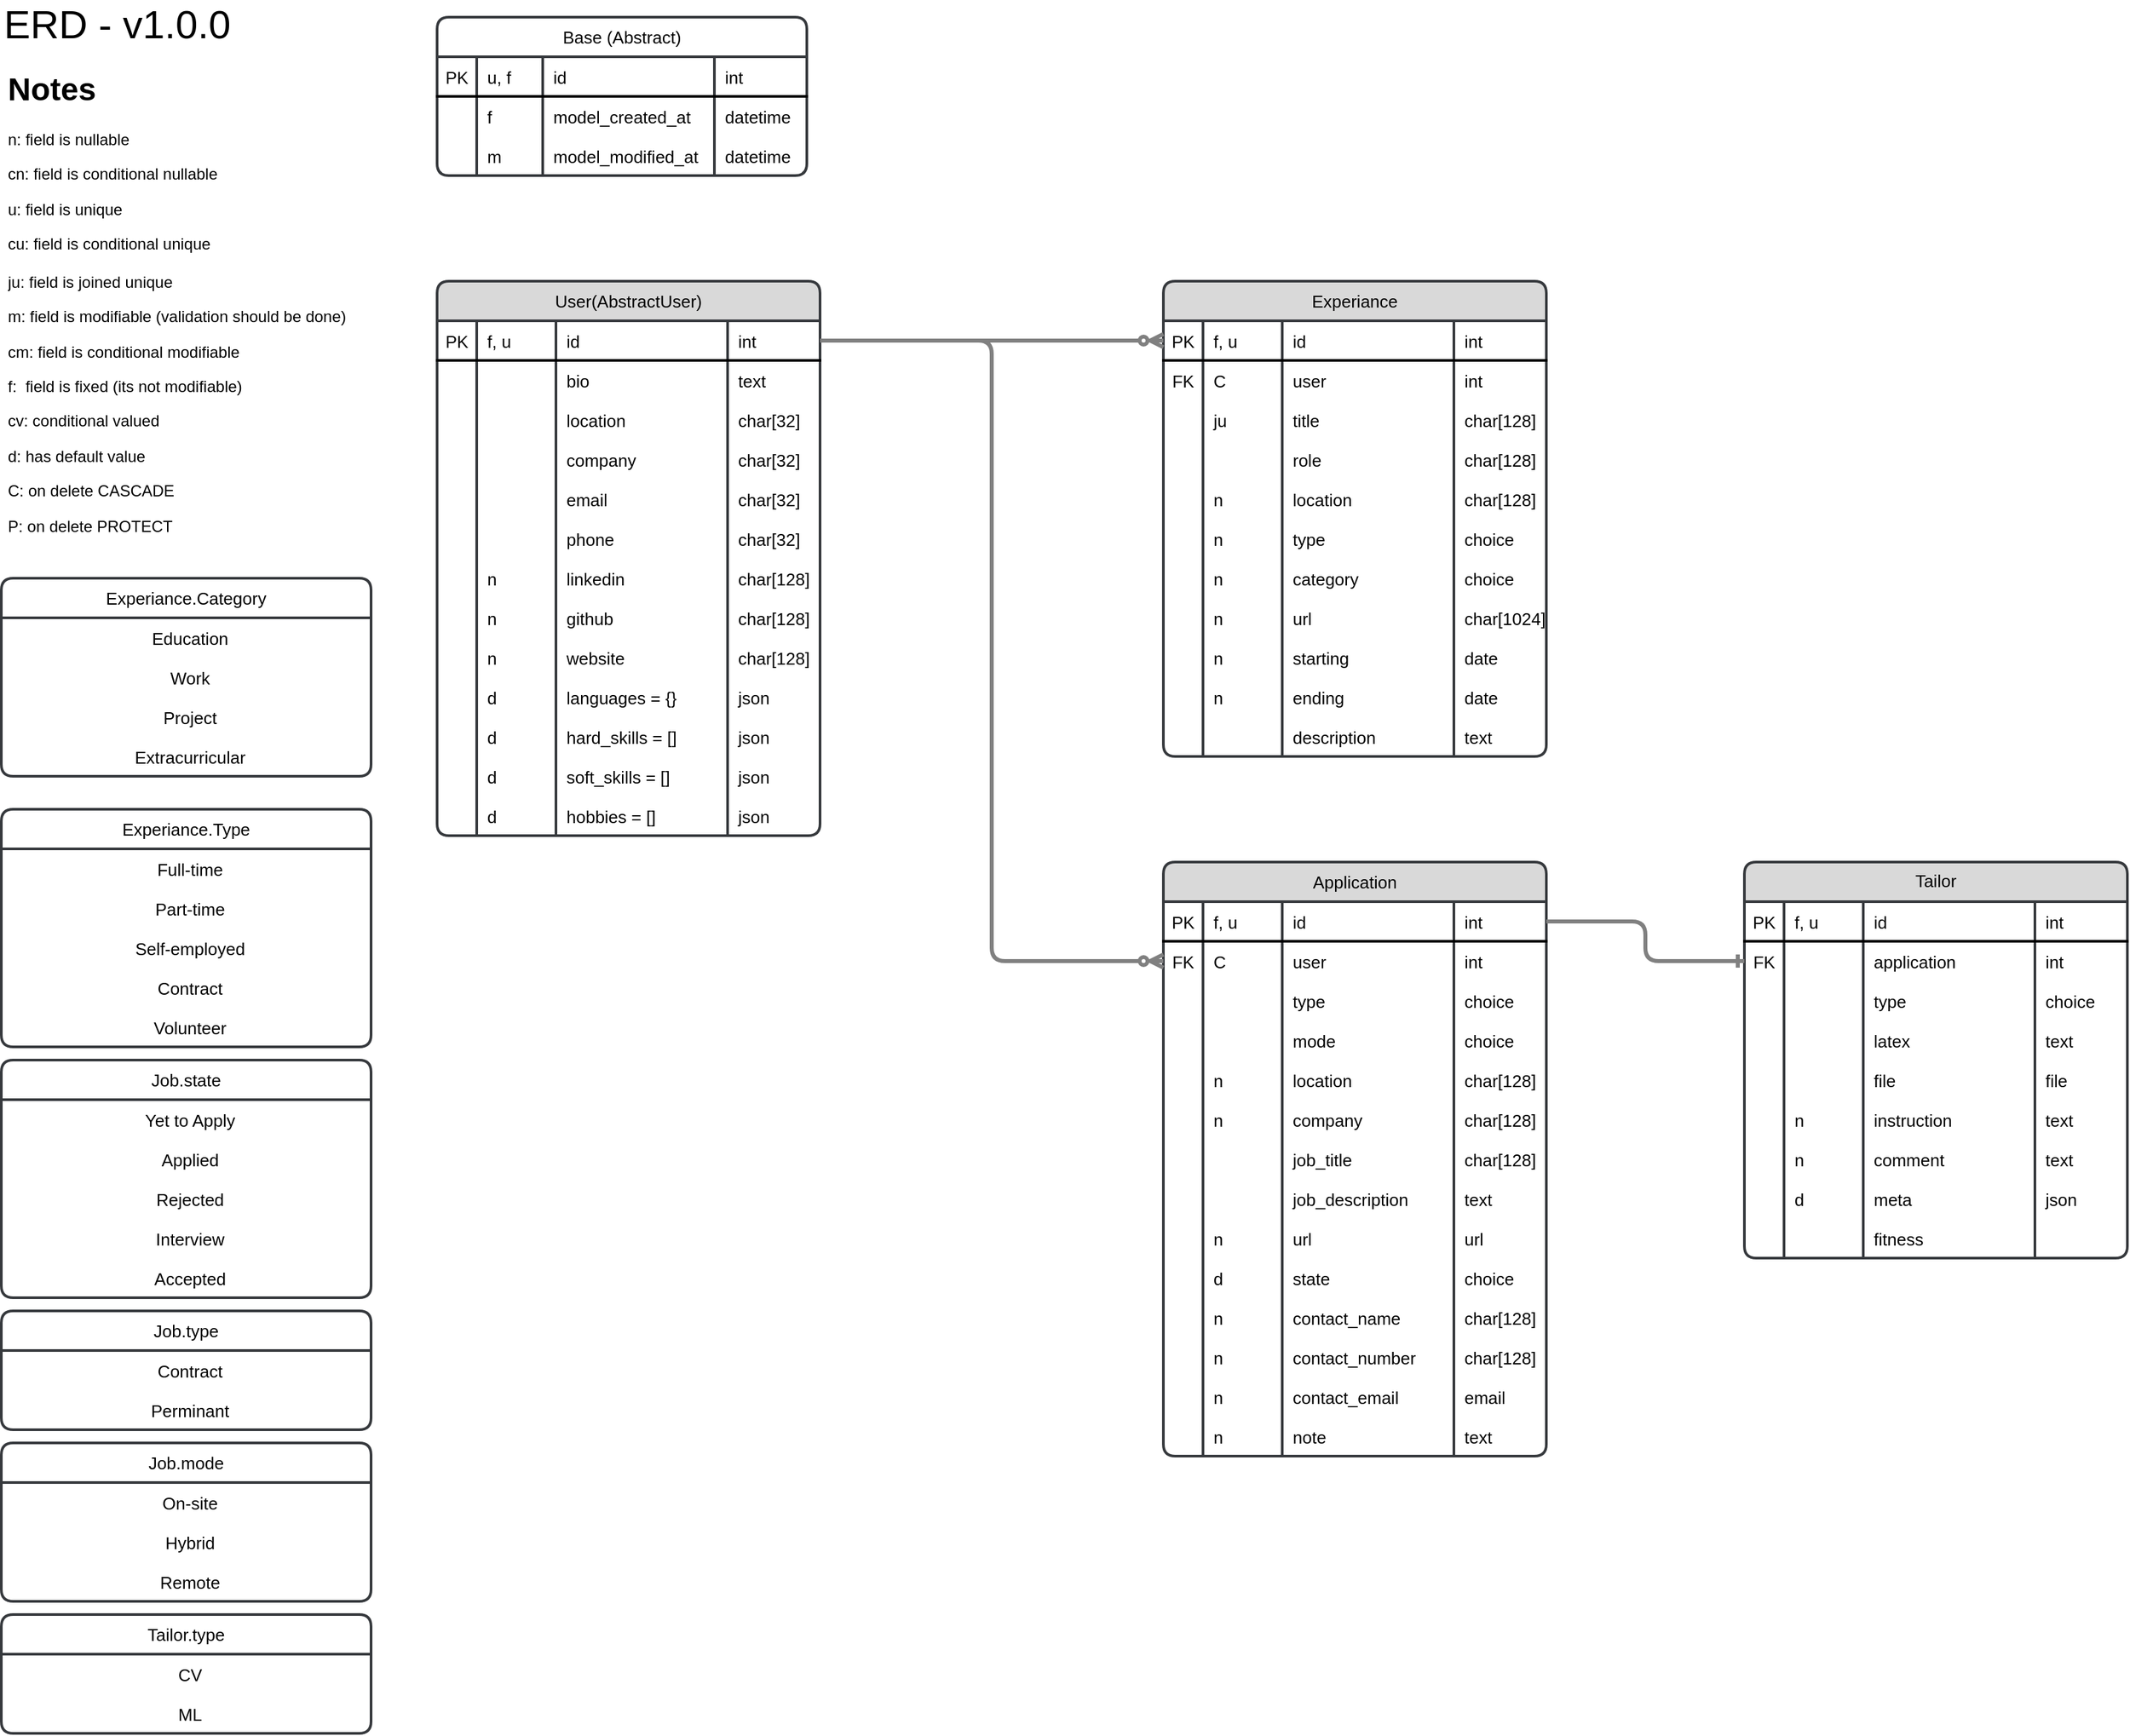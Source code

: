 <mxfile>
    <diagram name="Page-1" id="kNUPKqwRPD4NeIrZKwE7">
        <mxGraphModel dx="1697" dy="1761" grid="1" gridSize="10" guides="1" tooltips="1" connect="1" arrows="1" fold="1" page="1" pageScale="1" pageWidth="827" pageHeight="1169" math="0" shadow="0">
            <root>
                <mxCell id="0"/>
                <mxCell id="1" parent="0"/>
                <mxCell id="2" value="Base (Abstract)" style="shape=table;startSize=30;container=1;collapsible=1;childLayout=tableLayout;fixedRows=1;rowLines=0;fontStyle=0;align=center;resizeLast=1;rounded=1;sketch=0;shadow=0;swimlaneLine=1;labelBorderColor=none;labelBackgroundColor=none;metaEdit=0;enumerate=0;moveCells=0;treeMoving=0;fontSize=13;spacing=7;spacingTop=0;verticalAlign=bottom;fillColor=none;strokeColor=#36393d;arcSize=10;strokeWidth=2;fontFamily=Helvetica;" parent="1" vertex="1">
                    <mxGeometry x="-480" y="-1140" width="280" height="120" as="geometry"/>
                </mxCell>
                <mxCell id="3" value="" style="shape=tableRow;horizontal=0;startSize=0;swimlaneHead=0;swimlaneBody=0;fillColor=none;collapsible=0;dropTarget=0;points=[[0,0.5],[1,0.5]];portConstraint=eastwest;top=0;left=0;right=0;bottom=1;rounded=1;strokeWidth=2;fontStyle=0;fontFamily=Helvetica;fontSize=13;" parent="2" vertex="1">
                    <mxGeometry y="30" width="280" height="30" as="geometry"/>
                </mxCell>
                <mxCell id="4" value="PK" style="shape=partialRectangle;connectable=0;fillColor=none;top=0;left=0;bottom=0;right=0;fontStyle=0;overflow=hidden;rounded=1;strokeWidth=2;fontFamily=Helvetica;fontSize=13;" parent="3" vertex="1">
                    <mxGeometry width="30" height="30" as="geometry">
                        <mxRectangle width="30" height="30" as="alternateBounds"/>
                    </mxGeometry>
                </mxCell>
                <mxCell id="5" value="u, f" style="shape=partialRectangle;connectable=0;fillColor=none;top=0;left=0;bottom=0;right=0;align=left;spacingLeft=6;fontStyle=0;overflow=hidden;rounded=1;strokeWidth=2;fontFamily=Helvetica;fontSize=13;" parent="3" vertex="1">
                    <mxGeometry x="30" width="50" height="30" as="geometry">
                        <mxRectangle width="50" height="30" as="alternateBounds"/>
                    </mxGeometry>
                </mxCell>
                <mxCell id="6" value="id" style="shape=partialRectangle;connectable=0;fillColor=none;top=0;left=0;bottom=0;right=0;align=left;spacingLeft=6;fontStyle=0;overflow=hidden;rounded=1;strokeWidth=2;fontFamily=Helvetica;fontSize=13;" parent="3" vertex="1">
                    <mxGeometry x="80" width="130" height="30" as="geometry">
                        <mxRectangle width="130" height="30" as="alternateBounds"/>
                    </mxGeometry>
                </mxCell>
                <mxCell id="7" value="int" style="shape=partialRectangle;connectable=0;fillColor=none;top=0;left=0;bottom=0;right=0;align=left;spacingLeft=6;fontStyle=0;overflow=hidden;rounded=1;strokeWidth=2;fontFamily=Helvetica;fontSize=13;" parent="3" vertex="1">
                    <mxGeometry x="210" width="70" height="30" as="geometry">
                        <mxRectangle width="70" height="30" as="alternateBounds"/>
                    </mxGeometry>
                </mxCell>
                <mxCell id="8" value="" style="shape=tableRow;horizontal=0;startSize=0;swimlaneHead=0;swimlaneBody=0;fillColor=none;collapsible=0;dropTarget=0;points=[[0,0.5],[1,0.5]];portConstraint=eastwest;top=0;left=0;right=0;bottom=0;rounded=1;strokeWidth=2;fontStyle=0;fontFamily=Helvetica;fontSize=13;" parent="2" vertex="1">
                    <mxGeometry y="60" width="280" height="30" as="geometry"/>
                </mxCell>
                <mxCell id="9" value="" style="shape=partialRectangle;connectable=0;fillColor=none;top=0;left=0;bottom=0;right=0;editable=1;overflow=hidden;rounded=1;strokeWidth=2;fontStyle=0;fontFamily=Helvetica;fontSize=13;" parent="8" vertex="1">
                    <mxGeometry width="30" height="30" as="geometry">
                        <mxRectangle width="30" height="30" as="alternateBounds"/>
                    </mxGeometry>
                </mxCell>
                <mxCell id="10" value="f" style="shape=partialRectangle;connectable=0;fillColor=none;top=0;left=0;bottom=0;right=0;align=left;spacingLeft=6;overflow=hidden;rounded=1;strokeWidth=2;fontStyle=0;fontFamily=Helvetica;fontSize=13;" parent="8" vertex="1">
                    <mxGeometry x="30" width="50" height="30" as="geometry">
                        <mxRectangle width="50" height="30" as="alternateBounds"/>
                    </mxGeometry>
                </mxCell>
                <mxCell id="11" value="model_created_at" style="shape=partialRectangle;connectable=0;fillColor=none;top=0;left=0;bottom=0;right=0;align=left;spacingLeft=6;overflow=hidden;rounded=1;strokeWidth=2;fontStyle=0;fontFamily=Helvetica;fontSize=13;" parent="8" vertex="1">
                    <mxGeometry x="80" width="130" height="30" as="geometry">
                        <mxRectangle width="130" height="30" as="alternateBounds"/>
                    </mxGeometry>
                </mxCell>
                <mxCell id="12" value="datetime" style="shape=partialRectangle;connectable=0;fillColor=none;top=0;left=0;bottom=0;right=0;align=left;spacingLeft=6;overflow=hidden;rounded=1;strokeWidth=2;fontStyle=0;fontFamily=Helvetica;fontSize=13;" parent="8" vertex="1">
                    <mxGeometry x="210" width="70" height="30" as="geometry">
                        <mxRectangle width="70" height="30" as="alternateBounds"/>
                    </mxGeometry>
                </mxCell>
                <mxCell id="13" style="shape=tableRow;horizontal=0;startSize=0;swimlaneHead=0;swimlaneBody=0;fillColor=none;collapsible=0;dropTarget=0;points=[[0,0.5],[1,0.5]];portConstraint=eastwest;top=0;left=0;right=0;bottom=0;rounded=1;strokeWidth=2;fontStyle=0;fontFamily=Helvetica;fontSize=13;" parent="2" vertex="1">
                    <mxGeometry y="90" width="280" height="30" as="geometry"/>
                </mxCell>
                <mxCell id="14" style="shape=partialRectangle;connectable=0;fillColor=none;top=0;left=0;bottom=0;right=0;editable=1;overflow=hidden;rounded=1;strokeWidth=2;fontStyle=0;fontFamily=Helvetica;fontSize=13;" parent="13" vertex="1">
                    <mxGeometry width="30" height="30" as="geometry">
                        <mxRectangle width="30" height="30" as="alternateBounds"/>
                    </mxGeometry>
                </mxCell>
                <mxCell id="15" value="m" style="shape=partialRectangle;connectable=0;fillColor=none;top=0;left=0;bottom=0;right=0;align=left;spacingLeft=6;overflow=hidden;rounded=1;strokeWidth=2;fontStyle=0;fontFamily=Helvetica;fontSize=13;" parent="13" vertex="1">
                    <mxGeometry x="30" width="50" height="30" as="geometry">
                        <mxRectangle width="50" height="30" as="alternateBounds"/>
                    </mxGeometry>
                </mxCell>
                <mxCell id="16" value="model_modified_at" style="shape=partialRectangle;connectable=0;fillColor=none;top=0;left=0;bottom=0;right=0;align=left;spacingLeft=6;overflow=hidden;rounded=1;strokeWidth=2;fontStyle=0;fontFamily=Helvetica;fontSize=13;" parent="13" vertex="1">
                    <mxGeometry x="80" width="130" height="30" as="geometry">
                        <mxRectangle width="130" height="30" as="alternateBounds"/>
                    </mxGeometry>
                </mxCell>
                <mxCell id="17" value="datetime" style="shape=partialRectangle;connectable=0;fillColor=none;top=0;left=0;bottom=0;right=0;align=left;spacingLeft=6;overflow=hidden;rounded=1;strokeWidth=2;fontStyle=0;fontFamily=Helvetica;fontSize=13;" parent="13" vertex="1">
                    <mxGeometry x="210" width="70" height="30" as="geometry">
                        <mxRectangle width="70" height="30" as="alternateBounds"/>
                    </mxGeometry>
                </mxCell>
                <mxCell id="18" value="&lt;font style=&quot;font-size: 30px;&quot;&gt;ERD - v1.0.0&lt;/font&gt;" style="text;html=1;strokeColor=none;fillColor=none;align=left;verticalAlign=middle;whiteSpace=wrap;rounded=0;" parent="1" vertex="1">
                    <mxGeometry x="-810" y="-1150" width="320" height="30" as="geometry"/>
                </mxCell>
                <mxCell id="19" value="&lt;h1&gt;Notes&lt;/h1&gt;&lt;p&gt;n: field is nullable&amp;nbsp;&lt;/p&gt;cn: field is conditional nullable&amp;nbsp;&lt;p&gt;u: field is unique&lt;/p&gt;cu: field is conditional unique&lt;br&gt;&lt;br&gt;ju: field is joined unique&lt;br&gt;&lt;p&gt;m: field is modifiable (validation should be done)&lt;/p&gt;&lt;p&gt;cm: field is conditional modifiable&lt;/p&gt;&lt;p&gt;f: &amp;nbsp;field is fixed (its&amp;nbsp;not modifiable)&lt;/p&gt;&lt;p&gt;cv: conditional valued&lt;/p&gt;&lt;p&gt;d: has default value&lt;/p&gt;&lt;p&gt;C: on delete CASCADE&lt;/p&gt;&lt;p&gt;P: on delete PROTECT&lt;/p&gt;" style="text;html=1;strokeColor=none;fillColor=none;spacing=5;spacingTop=-20;whiteSpace=wrap;overflow=hidden;rounded=0;fontColor=#000000;" parent="1" vertex="1">
                    <mxGeometry x="-810" y="-1105" width="270" height="390" as="geometry"/>
                </mxCell>
                <mxCell id="20" value="User(AbstractUser)" style="shape=table;startSize=30;container=1;collapsible=1;childLayout=tableLayout;fixedRows=1;rowLines=0;fontStyle=0;align=center;resizeLast=1;rounded=1;sketch=0;shadow=0;swimlaneLine=1;labelBorderColor=none;labelBackgroundColor=none;metaEdit=0;enumerate=0;moveCells=0;treeMoving=0;fillColor=#D9D9D9;strokeColor=#36393d;fontSize=13;spacing=7;spacingTop=0;verticalAlign=bottom;arcSize=10;strokeWidth=2;fontFamily=Helvetica;" parent="1" vertex="1">
                    <mxGeometry x="-480" y="-940" width="290" height="420" as="geometry"/>
                </mxCell>
                <mxCell id="21" value="" style="shape=tableRow;horizontal=0;startSize=0;swimlaneHead=0;swimlaneBody=0;fillColor=none;collapsible=0;dropTarget=0;points=[[0,0.5],[1,0.5]];portConstraint=eastwest;top=0;left=0;right=0;bottom=1;rounded=1;strokeWidth=2;fontStyle=0;fontFamily=Helvetica;fontSize=13;" parent="20" vertex="1">
                    <mxGeometry y="30" width="290" height="30" as="geometry"/>
                </mxCell>
                <mxCell id="22" value="PK" style="shape=partialRectangle;connectable=0;fillColor=none;top=0;left=0;bottom=0;right=0;fontStyle=0;overflow=hidden;rounded=1;strokeWidth=2;fontFamily=Helvetica;fontSize=13;" parent="21" vertex="1">
                    <mxGeometry width="30" height="30" as="geometry">
                        <mxRectangle width="30" height="30" as="alternateBounds"/>
                    </mxGeometry>
                </mxCell>
                <mxCell id="23" value="f, u" style="shape=partialRectangle;connectable=0;fillColor=none;top=0;left=0;bottom=0;right=0;align=left;spacingLeft=6;fontStyle=0;overflow=hidden;rounded=1;strokeWidth=2;fontFamily=Helvetica;fontSize=13;" parent="21" vertex="1">
                    <mxGeometry x="30" width="60" height="30" as="geometry">
                        <mxRectangle width="60" height="30" as="alternateBounds"/>
                    </mxGeometry>
                </mxCell>
                <mxCell id="24" value="id" style="shape=partialRectangle;connectable=0;fillColor=none;top=0;left=0;bottom=0;right=0;align=left;spacingLeft=6;fontStyle=0;overflow=hidden;rounded=1;strokeWidth=2;fontFamily=Helvetica;fontSize=13;" parent="21" vertex="1">
                    <mxGeometry x="90" width="130" height="30" as="geometry">
                        <mxRectangle width="130" height="30" as="alternateBounds"/>
                    </mxGeometry>
                </mxCell>
                <mxCell id="25" value="int" style="shape=partialRectangle;connectable=0;fillColor=none;top=0;left=0;bottom=0;right=0;align=left;spacingLeft=6;fontStyle=0;overflow=hidden;rounded=1;strokeWidth=2;fontFamily=Helvetica;fontSize=13;" parent="21" vertex="1">
                    <mxGeometry x="220" width="70" height="30" as="geometry">
                        <mxRectangle width="70" height="30" as="alternateBounds"/>
                    </mxGeometry>
                </mxCell>
                <mxCell id="443" style="shape=tableRow;horizontal=0;startSize=0;swimlaneHead=0;swimlaneBody=0;fillColor=none;collapsible=0;dropTarget=0;points=[[0,0.5],[1,0.5]];portConstraint=eastwest;top=0;left=0;right=0;bottom=0;rounded=1;strokeWidth=2;fontStyle=0;fontFamily=Helvetica;fontSize=13;" parent="20" vertex="1">
                    <mxGeometry y="60" width="290" height="30" as="geometry"/>
                </mxCell>
                <mxCell id="444" style="shape=partialRectangle;connectable=0;fillColor=none;top=0;left=0;bottom=0;right=0;editable=1;overflow=hidden;rounded=1;strokeWidth=2;fontStyle=0;fontFamily=Helvetica;fontSize=13;" parent="443" vertex="1">
                    <mxGeometry width="30" height="30" as="geometry">
                        <mxRectangle width="30" height="30" as="alternateBounds"/>
                    </mxGeometry>
                </mxCell>
                <mxCell id="445" style="shape=partialRectangle;connectable=0;fillColor=none;top=0;left=0;bottom=0;right=0;align=left;spacingLeft=6;overflow=hidden;rounded=1;strokeWidth=2;fontStyle=0;fontFamily=Helvetica;fontSize=13;" parent="443" vertex="1">
                    <mxGeometry x="30" width="60" height="30" as="geometry">
                        <mxRectangle width="60" height="30" as="alternateBounds"/>
                    </mxGeometry>
                </mxCell>
                <mxCell id="446" value="bio" style="shape=partialRectangle;connectable=0;fillColor=none;top=0;left=0;bottom=0;right=0;align=left;spacingLeft=6;overflow=hidden;rounded=1;strokeWidth=2;fontStyle=0;fontFamily=Helvetica;fontSize=13;" parent="443" vertex="1">
                    <mxGeometry x="90" width="130" height="30" as="geometry">
                        <mxRectangle width="130" height="30" as="alternateBounds"/>
                    </mxGeometry>
                </mxCell>
                <mxCell id="447" value="text" style="shape=partialRectangle;connectable=0;fillColor=none;top=0;left=0;bottom=0;right=0;align=left;spacingLeft=6;overflow=hidden;rounded=1;strokeWidth=2;fontStyle=0;fontFamily=Helvetica;fontSize=13;" parent="443" vertex="1">
                    <mxGeometry x="220" width="70" height="30" as="geometry">
                        <mxRectangle width="70" height="30" as="alternateBounds"/>
                    </mxGeometry>
                </mxCell>
                <mxCell id="91" style="shape=tableRow;horizontal=0;startSize=0;swimlaneHead=0;swimlaneBody=0;fillColor=none;collapsible=0;dropTarget=0;points=[[0,0.5],[1,0.5]];portConstraint=eastwest;top=0;left=0;right=0;bottom=0;rounded=1;strokeWidth=2;fontStyle=0;fontFamily=Helvetica;fontSize=13;" parent="20" vertex="1">
                    <mxGeometry y="90" width="290" height="30" as="geometry"/>
                </mxCell>
                <mxCell id="92" style="shape=partialRectangle;connectable=0;fillColor=none;top=0;left=0;bottom=0;right=0;editable=1;overflow=hidden;rounded=1;strokeWidth=2;fontStyle=0;fontFamily=Helvetica;fontSize=13;" parent="91" vertex="1">
                    <mxGeometry width="30" height="30" as="geometry">
                        <mxRectangle width="30" height="30" as="alternateBounds"/>
                    </mxGeometry>
                </mxCell>
                <mxCell id="93" style="shape=partialRectangle;connectable=0;fillColor=none;top=0;left=0;bottom=0;right=0;align=left;spacingLeft=6;overflow=hidden;rounded=1;strokeWidth=2;fontStyle=0;fontFamily=Helvetica;fontSize=13;" parent="91" vertex="1">
                    <mxGeometry x="30" width="60" height="30" as="geometry">
                        <mxRectangle width="60" height="30" as="alternateBounds"/>
                    </mxGeometry>
                </mxCell>
                <mxCell id="94" value="location" style="shape=partialRectangle;connectable=0;fillColor=none;top=0;left=0;bottom=0;right=0;align=left;spacingLeft=6;overflow=hidden;rounded=1;strokeWidth=2;fontStyle=0;fontFamily=Helvetica;fontSize=13;" parent="91" vertex="1">
                    <mxGeometry x="90" width="130" height="30" as="geometry">
                        <mxRectangle width="130" height="30" as="alternateBounds"/>
                    </mxGeometry>
                </mxCell>
                <mxCell id="95" value="char[32]" style="shape=partialRectangle;connectable=0;fillColor=none;top=0;left=0;bottom=0;right=0;align=left;spacingLeft=6;overflow=hidden;rounded=1;strokeWidth=2;fontStyle=0;fontFamily=Helvetica;fontSize=13;" parent="91" vertex="1">
                    <mxGeometry x="220" width="70" height="30" as="geometry">
                        <mxRectangle width="70" height="30" as="alternateBounds"/>
                    </mxGeometry>
                </mxCell>
                <mxCell id="438" style="shape=tableRow;horizontal=0;startSize=0;swimlaneHead=0;swimlaneBody=0;fillColor=none;collapsible=0;dropTarget=0;points=[[0,0.5],[1,0.5]];portConstraint=eastwest;top=0;left=0;right=0;bottom=0;rounded=1;strokeWidth=2;fontStyle=0;fontFamily=Helvetica;fontSize=13;" parent="20" vertex="1">
                    <mxGeometry y="120" width="290" height="30" as="geometry"/>
                </mxCell>
                <mxCell id="439" style="shape=partialRectangle;connectable=0;fillColor=none;top=0;left=0;bottom=0;right=0;editable=1;overflow=hidden;rounded=1;strokeWidth=2;fontStyle=0;fontFamily=Helvetica;fontSize=13;" parent="438" vertex="1">
                    <mxGeometry width="30" height="30" as="geometry">
                        <mxRectangle width="30" height="30" as="alternateBounds"/>
                    </mxGeometry>
                </mxCell>
                <mxCell id="440" style="shape=partialRectangle;connectable=0;fillColor=none;top=0;left=0;bottom=0;right=0;align=left;spacingLeft=6;overflow=hidden;rounded=1;strokeWidth=2;fontStyle=0;fontFamily=Helvetica;fontSize=13;" parent="438" vertex="1">
                    <mxGeometry x="30" width="60" height="30" as="geometry">
                        <mxRectangle width="60" height="30" as="alternateBounds"/>
                    </mxGeometry>
                </mxCell>
                <mxCell id="441" value="company" style="shape=partialRectangle;connectable=0;fillColor=none;top=0;left=0;bottom=0;right=0;align=left;spacingLeft=6;overflow=hidden;rounded=1;strokeWidth=2;fontStyle=0;fontFamily=Helvetica;fontSize=13;" parent="438" vertex="1">
                    <mxGeometry x="90" width="130" height="30" as="geometry">
                        <mxRectangle width="130" height="30" as="alternateBounds"/>
                    </mxGeometry>
                </mxCell>
                <mxCell id="442" value="char[32]" style="shape=partialRectangle;connectable=0;fillColor=none;top=0;left=0;bottom=0;right=0;align=left;spacingLeft=6;overflow=hidden;rounded=1;strokeWidth=2;fontStyle=0;fontFamily=Helvetica;fontSize=13;" parent="438" vertex="1">
                    <mxGeometry x="220" width="70" height="30" as="geometry">
                        <mxRectangle width="70" height="30" as="alternateBounds"/>
                    </mxGeometry>
                </mxCell>
                <mxCell id="433" style="shape=tableRow;horizontal=0;startSize=0;swimlaneHead=0;swimlaneBody=0;fillColor=none;collapsible=0;dropTarget=0;points=[[0,0.5],[1,0.5]];portConstraint=eastwest;top=0;left=0;right=0;bottom=0;rounded=1;strokeWidth=2;fontStyle=0;fontFamily=Helvetica;fontSize=13;" parent="20" vertex="1">
                    <mxGeometry y="150" width="290" height="30" as="geometry"/>
                </mxCell>
                <mxCell id="434" style="shape=partialRectangle;connectable=0;fillColor=none;top=0;left=0;bottom=0;right=0;editable=1;overflow=hidden;rounded=1;strokeWidth=2;fontStyle=0;fontFamily=Helvetica;fontSize=13;" parent="433" vertex="1">
                    <mxGeometry width="30" height="30" as="geometry">
                        <mxRectangle width="30" height="30" as="alternateBounds"/>
                    </mxGeometry>
                </mxCell>
                <mxCell id="435" style="shape=partialRectangle;connectable=0;fillColor=none;top=0;left=0;bottom=0;right=0;align=left;spacingLeft=6;overflow=hidden;rounded=1;strokeWidth=2;fontStyle=0;fontFamily=Helvetica;fontSize=13;" parent="433" vertex="1">
                    <mxGeometry x="30" width="60" height="30" as="geometry">
                        <mxRectangle width="60" height="30" as="alternateBounds"/>
                    </mxGeometry>
                </mxCell>
                <mxCell id="436" value="email" style="shape=partialRectangle;connectable=0;fillColor=none;top=0;left=0;bottom=0;right=0;align=left;spacingLeft=6;overflow=hidden;rounded=1;strokeWidth=2;fontStyle=0;fontFamily=Helvetica;fontSize=13;" parent="433" vertex="1">
                    <mxGeometry x="90" width="130" height="30" as="geometry">
                        <mxRectangle width="130" height="30" as="alternateBounds"/>
                    </mxGeometry>
                </mxCell>
                <mxCell id="437" value="char[32]" style="shape=partialRectangle;connectable=0;fillColor=none;top=0;left=0;bottom=0;right=0;align=left;spacingLeft=6;overflow=hidden;rounded=1;strokeWidth=2;fontStyle=0;fontFamily=Helvetica;fontSize=13;" parent="433" vertex="1">
                    <mxGeometry x="220" width="70" height="30" as="geometry">
                        <mxRectangle width="70" height="30" as="alternateBounds"/>
                    </mxGeometry>
                </mxCell>
                <mxCell id="428" style="shape=tableRow;horizontal=0;startSize=0;swimlaneHead=0;swimlaneBody=0;fillColor=none;collapsible=0;dropTarget=0;points=[[0,0.5],[1,0.5]];portConstraint=eastwest;top=0;left=0;right=0;bottom=0;rounded=1;strokeWidth=2;fontStyle=0;fontFamily=Helvetica;fontSize=13;" parent="20" vertex="1">
                    <mxGeometry y="180" width="290" height="30" as="geometry"/>
                </mxCell>
                <mxCell id="429" style="shape=partialRectangle;connectable=0;fillColor=none;top=0;left=0;bottom=0;right=0;editable=1;overflow=hidden;rounded=1;strokeWidth=2;fontStyle=0;fontFamily=Helvetica;fontSize=13;" parent="428" vertex="1">
                    <mxGeometry width="30" height="30" as="geometry">
                        <mxRectangle width="30" height="30" as="alternateBounds"/>
                    </mxGeometry>
                </mxCell>
                <mxCell id="430" style="shape=partialRectangle;connectable=0;fillColor=none;top=0;left=0;bottom=0;right=0;align=left;spacingLeft=6;overflow=hidden;rounded=1;strokeWidth=2;fontStyle=0;fontFamily=Helvetica;fontSize=13;" parent="428" vertex="1">
                    <mxGeometry x="30" width="60" height="30" as="geometry">
                        <mxRectangle width="60" height="30" as="alternateBounds"/>
                    </mxGeometry>
                </mxCell>
                <mxCell id="431" value="phone" style="shape=partialRectangle;connectable=0;fillColor=none;top=0;left=0;bottom=0;right=0;align=left;spacingLeft=6;overflow=hidden;rounded=1;strokeWidth=2;fontStyle=0;fontFamily=Helvetica;fontSize=13;" parent="428" vertex="1">
                    <mxGeometry x="90" width="130" height="30" as="geometry">
                        <mxRectangle width="130" height="30" as="alternateBounds"/>
                    </mxGeometry>
                </mxCell>
                <mxCell id="432" value="char[32]" style="shape=partialRectangle;connectable=0;fillColor=none;top=0;left=0;bottom=0;right=0;align=left;spacingLeft=6;overflow=hidden;rounded=1;strokeWidth=2;fontStyle=0;fontFamily=Helvetica;fontSize=13;" parent="428" vertex="1">
                    <mxGeometry x="220" width="70" height="30" as="geometry">
                        <mxRectangle width="70" height="30" as="alternateBounds"/>
                    </mxGeometry>
                </mxCell>
                <mxCell id="423" style="shape=tableRow;horizontal=0;startSize=0;swimlaneHead=0;swimlaneBody=0;fillColor=none;collapsible=0;dropTarget=0;points=[[0,0.5],[1,0.5]];portConstraint=eastwest;top=0;left=0;right=0;bottom=0;rounded=1;strokeWidth=2;fontStyle=0;fontFamily=Helvetica;fontSize=13;" parent="20" vertex="1">
                    <mxGeometry y="210" width="290" height="30" as="geometry"/>
                </mxCell>
                <mxCell id="424" style="shape=partialRectangle;connectable=0;fillColor=none;top=0;left=0;bottom=0;right=0;editable=1;overflow=hidden;rounded=1;strokeWidth=2;fontStyle=0;fontFamily=Helvetica;fontSize=13;" parent="423" vertex="1">
                    <mxGeometry width="30" height="30" as="geometry">
                        <mxRectangle width="30" height="30" as="alternateBounds"/>
                    </mxGeometry>
                </mxCell>
                <mxCell id="425" value="n" style="shape=partialRectangle;connectable=0;fillColor=none;top=0;left=0;bottom=0;right=0;align=left;spacingLeft=6;overflow=hidden;rounded=1;strokeWidth=2;fontStyle=0;fontFamily=Helvetica;fontSize=13;" parent="423" vertex="1">
                    <mxGeometry x="30" width="60" height="30" as="geometry">
                        <mxRectangle width="60" height="30" as="alternateBounds"/>
                    </mxGeometry>
                </mxCell>
                <mxCell id="426" value="linkedin" style="shape=partialRectangle;connectable=0;fillColor=none;top=0;left=0;bottom=0;right=0;align=left;spacingLeft=6;overflow=hidden;rounded=1;strokeWidth=2;fontStyle=0;fontFamily=Helvetica;fontSize=13;" parent="423" vertex="1">
                    <mxGeometry x="90" width="130" height="30" as="geometry">
                        <mxRectangle width="130" height="30" as="alternateBounds"/>
                    </mxGeometry>
                </mxCell>
                <mxCell id="427" value="char[128]" style="shape=partialRectangle;connectable=0;fillColor=none;top=0;left=0;bottom=0;right=0;align=left;spacingLeft=6;overflow=hidden;rounded=1;strokeWidth=2;fontStyle=0;fontFamily=Helvetica;fontSize=13;" parent="423" vertex="1">
                    <mxGeometry x="220" width="70" height="30" as="geometry">
                        <mxRectangle width="70" height="30" as="alternateBounds"/>
                    </mxGeometry>
                </mxCell>
                <mxCell id="418" style="shape=tableRow;horizontal=0;startSize=0;swimlaneHead=0;swimlaneBody=0;fillColor=none;collapsible=0;dropTarget=0;points=[[0,0.5],[1,0.5]];portConstraint=eastwest;top=0;left=0;right=0;bottom=0;rounded=1;strokeWidth=2;fontStyle=0;fontFamily=Helvetica;fontSize=13;" parent="20" vertex="1">
                    <mxGeometry y="240" width="290" height="30" as="geometry"/>
                </mxCell>
                <mxCell id="419" style="shape=partialRectangle;connectable=0;fillColor=none;top=0;left=0;bottom=0;right=0;editable=1;overflow=hidden;rounded=1;strokeWidth=2;fontStyle=0;fontFamily=Helvetica;fontSize=13;" parent="418" vertex="1">
                    <mxGeometry width="30" height="30" as="geometry">
                        <mxRectangle width="30" height="30" as="alternateBounds"/>
                    </mxGeometry>
                </mxCell>
                <mxCell id="420" value="n" style="shape=partialRectangle;connectable=0;fillColor=none;top=0;left=0;bottom=0;right=0;align=left;spacingLeft=6;overflow=hidden;rounded=1;strokeWidth=2;fontStyle=0;fontFamily=Helvetica;fontSize=13;" parent="418" vertex="1">
                    <mxGeometry x="30" width="60" height="30" as="geometry">
                        <mxRectangle width="60" height="30" as="alternateBounds"/>
                    </mxGeometry>
                </mxCell>
                <mxCell id="421" value="github" style="shape=partialRectangle;connectable=0;fillColor=none;top=0;left=0;bottom=0;right=0;align=left;spacingLeft=6;overflow=hidden;rounded=1;strokeWidth=2;fontStyle=0;fontFamily=Helvetica;fontSize=13;" parent="418" vertex="1">
                    <mxGeometry x="90" width="130" height="30" as="geometry">
                        <mxRectangle width="130" height="30" as="alternateBounds"/>
                    </mxGeometry>
                </mxCell>
                <mxCell id="422" value="char[128]" style="shape=partialRectangle;connectable=0;fillColor=none;top=0;left=0;bottom=0;right=0;align=left;spacingLeft=6;overflow=hidden;rounded=1;strokeWidth=2;fontStyle=0;fontFamily=Helvetica;fontSize=13;" parent="418" vertex="1">
                    <mxGeometry x="220" width="70" height="30" as="geometry">
                        <mxRectangle width="70" height="30" as="alternateBounds"/>
                    </mxGeometry>
                </mxCell>
                <mxCell id="448" style="shape=tableRow;horizontal=0;startSize=0;swimlaneHead=0;swimlaneBody=0;fillColor=none;collapsible=0;dropTarget=0;points=[[0,0.5],[1,0.5]];portConstraint=eastwest;top=0;left=0;right=0;bottom=0;rounded=1;strokeWidth=2;fontStyle=0;fontFamily=Helvetica;fontSize=13;" parent="20" vertex="1">
                    <mxGeometry y="270" width="290" height="30" as="geometry"/>
                </mxCell>
                <mxCell id="449" style="shape=partialRectangle;connectable=0;fillColor=none;top=0;left=0;bottom=0;right=0;editable=1;overflow=hidden;rounded=1;strokeWidth=2;fontStyle=0;fontFamily=Helvetica;fontSize=13;" parent="448" vertex="1">
                    <mxGeometry width="30" height="30" as="geometry">
                        <mxRectangle width="30" height="30" as="alternateBounds"/>
                    </mxGeometry>
                </mxCell>
                <mxCell id="450" value="n" style="shape=partialRectangle;connectable=0;fillColor=none;top=0;left=0;bottom=0;right=0;align=left;spacingLeft=6;overflow=hidden;rounded=1;strokeWidth=2;fontStyle=0;fontFamily=Helvetica;fontSize=13;" parent="448" vertex="1">
                    <mxGeometry x="30" width="60" height="30" as="geometry">
                        <mxRectangle width="60" height="30" as="alternateBounds"/>
                    </mxGeometry>
                </mxCell>
                <mxCell id="451" value="website" style="shape=partialRectangle;connectable=0;fillColor=none;top=0;left=0;bottom=0;right=0;align=left;spacingLeft=6;overflow=hidden;rounded=1;strokeWidth=2;fontStyle=0;fontFamily=Helvetica;fontSize=13;" parent="448" vertex="1">
                    <mxGeometry x="90" width="130" height="30" as="geometry">
                        <mxRectangle width="130" height="30" as="alternateBounds"/>
                    </mxGeometry>
                </mxCell>
                <mxCell id="452" value="char[128]" style="shape=partialRectangle;connectable=0;fillColor=none;top=0;left=0;bottom=0;right=0;align=left;spacingLeft=6;overflow=hidden;rounded=1;strokeWidth=2;fontStyle=0;fontFamily=Helvetica;fontSize=13;" parent="448" vertex="1">
                    <mxGeometry x="220" width="70" height="30" as="geometry">
                        <mxRectangle width="70" height="30" as="alternateBounds"/>
                    </mxGeometry>
                </mxCell>
                <mxCell id="459" style="shape=tableRow;horizontal=0;startSize=0;swimlaneHead=0;swimlaneBody=0;fillColor=none;collapsible=0;dropTarget=0;points=[[0,0.5],[1,0.5]];portConstraint=eastwest;top=0;left=0;right=0;bottom=0;rounded=1;strokeWidth=2;fontStyle=0;fontFamily=Helvetica;fontSize=13;" parent="20" vertex="1">
                    <mxGeometry y="300" width="290" height="30" as="geometry"/>
                </mxCell>
                <mxCell id="460" style="shape=partialRectangle;connectable=0;fillColor=none;top=0;left=0;bottom=0;right=0;editable=1;overflow=hidden;rounded=1;strokeWidth=2;fontStyle=0;fontFamily=Helvetica;fontSize=13;" parent="459" vertex="1">
                    <mxGeometry width="30" height="30" as="geometry">
                        <mxRectangle width="30" height="30" as="alternateBounds"/>
                    </mxGeometry>
                </mxCell>
                <mxCell id="461" value="d" style="shape=partialRectangle;connectable=0;fillColor=none;top=0;left=0;bottom=0;right=0;align=left;spacingLeft=6;overflow=hidden;rounded=1;strokeWidth=2;fontStyle=0;fontFamily=Helvetica;fontSize=13;" parent="459" vertex="1">
                    <mxGeometry x="30" width="60" height="30" as="geometry">
                        <mxRectangle width="60" height="30" as="alternateBounds"/>
                    </mxGeometry>
                </mxCell>
                <mxCell id="462" value="languages = {}" style="shape=partialRectangle;connectable=0;fillColor=none;top=0;left=0;bottom=0;right=0;align=left;spacingLeft=6;overflow=hidden;rounded=1;strokeWidth=2;fontStyle=0;fontFamily=Helvetica;fontSize=13;" parent="459" vertex="1">
                    <mxGeometry x="90" width="130" height="30" as="geometry">
                        <mxRectangle width="130" height="30" as="alternateBounds"/>
                    </mxGeometry>
                </mxCell>
                <mxCell id="463" value="json" style="shape=partialRectangle;connectable=0;fillColor=none;top=0;left=0;bottom=0;right=0;align=left;spacingLeft=6;overflow=hidden;rounded=1;strokeWidth=2;fontStyle=0;fontFamily=Helvetica;fontSize=13;" parent="459" vertex="1">
                    <mxGeometry x="220" width="70" height="30" as="geometry">
                        <mxRectangle width="70" height="30" as="alternateBounds"/>
                    </mxGeometry>
                </mxCell>
                <mxCell id="464" style="shape=tableRow;horizontal=0;startSize=0;swimlaneHead=0;swimlaneBody=0;fillColor=none;collapsible=0;dropTarget=0;points=[[0,0.5],[1,0.5]];portConstraint=eastwest;top=0;left=0;right=0;bottom=0;rounded=1;strokeWidth=2;fontStyle=0;fontFamily=Helvetica;fontSize=13;" parent="20" vertex="1">
                    <mxGeometry y="330" width="290" height="30" as="geometry"/>
                </mxCell>
                <mxCell id="465" style="shape=partialRectangle;connectable=0;fillColor=none;top=0;left=0;bottom=0;right=0;editable=1;overflow=hidden;rounded=1;strokeWidth=2;fontStyle=0;fontFamily=Helvetica;fontSize=13;" parent="464" vertex="1">
                    <mxGeometry width="30" height="30" as="geometry">
                        <mxRectangle width="30" height="30" as="alternateBounds"/>
                    </mxGeometry>
                </mxCell>
                <mxCell id="466" value="d" style="shape=partialRectangle;connectable=0;fillColor=none;top=0;left=0;bottom=0;right=0;align=left;spacingLeft=6;overflow=hidden;rounded=1;strokeWidth=2;fontStyle=0;fontFamily=Helvetica;fontSize=13;" parent="464" vertex="1">
                    <mxGeometry x="30" width="60" height="30" as="geometry">
                        <mxRectangle width="60" height="30" as="alternateBounds"/>
                    </mxGeometry>
                </mxCell>
                <mxCell id="467" value="hard_skills = []" style="shape=partialRectangle;connectable=0;fillColor=none;top=0;left=0;bottom=0;right=0;align=left;spacingLeft=6;overflow=hidden;rounded=1;strokeWidth=2;fontStyle=0;fontFamily=Helvetica;fontSize=13;" parent="464" vertex="1">
                    <mxGeometry x="90" width="130" height="30" as="geometry">
                        <mxRectangle width="130" height="30" as="alternateBounds"/>
                    </mxGeometry>
                </mxCell>
                <mxCell id="468" value="json" style="shape=partialRectangle;connectable=0;fillColor=none;top=0;left=0;bottom=0;right=0;align=left;spacingLeft=6;overflow=hidden;rounded=1;strokeWidth=2;fontStyle=0;fontFamily=Helvetica;fontSize=13;" parent="464" vertex="1">
                    <mxGeometry x="220" width="70" height="30" as="geometry">
                        <mxRectangle width="70" height="30" as="alternateBounds"/>
                    </mxGeometry>
                </mxCell>
                <mxCell id="469" style="shape=tableRow;horizontal=0;startSize=0;swimlaneHead=0;swimlaneBody=0;fillColor=none;collapsible=0;dropTarget=0;points=[[0,0.5],[1,0.5]];portConstraint=eastwest;top=0;left=0;right=0;bottom=0;rounded=1;strokeWidth=2;fontStyle=0;fontFamily=Helvetica;fontSize=13;" parent="20" vertex="1">
                    <mxGeometry y="360" width="290" height="30" as="geometry"/>
                </mxCell>
                <mxCell id="470" style="shape=partialRectangle;connectable=0;fillColor=none;top=0;left=0;bottom=0;right=0;editable=1;overflow=hidden;rounded=1;strokeWidth=2;fontStyle=0;fontFamily=Helvetica;fontSize=13;" parent="469" vertex="1">
                    <mxGeometry width="30" height="30" as="geometry">
                        <mxRectangle width="30" height="30" as="alternateBounds"/>
                    </mxGeometry>
                </mxCell>
                <mxCell id="471" value="d" style="shape=partialRectangle;connectable=0;fillColor=none;top=0;left=0;bottom=0;right=0;align=left;spacingLeft=6;overflow=hidden;rounded=1;strokeWidth=2;fontStyle=0;fontFamily=Helvetica;fontSize=13;" parent="469" vertex="1">
                    <mxGeometry x="30" width="60" height="30" as="geometry">
                        <mxRectangle width="60" height="30" as="alternateBounds"/>
                    </mxGeometry>
                </mxCell>
                <mxCell id="472" value="soft_skills = []" style="shape=partialRectangle;connectable=0;fillColor=none;top=0;left=0;bottom=0;right=0;align=left;spacingLeft=6;overflow=hidden;rounded=1;strokeWidth=2;fontStyle=0;fontFamily=Helvetica;fontSize=13;" parent="469" vertex="1">
                    <mxGeometry x="90" width="130" height="30" as="geometry">
                        <mxRectangle width="130" height="30" as="alternateBounds"/>
                    </mxGeometry>
                </mxCell>
                <mxCell id="473" value="json" style="shape=partialRectangle;connectable=0;fillColor=none;top=0;left=0;bottom=0;right=0;align=left;spacingLeft=6;overflow=hidden;rounded=1;strokeWidth=2;fontStyle=0;fontFamily=Helvetica;fontSize=13;" parent="469" vertex="1">
                    <mxGeometry x="220" width="70" height="30" as="geometry">
                        <mxRectangle width="70" height="30" as="alternateBounds"/>
                    </mxGeometry>
                </mxCell>
                <mxCell id="698" style="shape=tableRow;horizontal=0;startSize=0;swimlaneHead=0;swimlaneBody=0;fillColor=none;collapsible=0;dropTarget=0;points=[[0,0.5],[1,0.5]];portConstraint=eastwest;top=0;left=0;right=0;bottom=0;rounded=1;strokeWidth=2;fontStyle=0;fontFamily=Helvetica;fontSize=13;" vertex="1" parent="20">
                    <mxGeometry y="390" width="290" height="30" as="geometry"/>
                </mxCell>
                <mxCell id="699" style="shape=partialRectangle;connectable=0;fillColor=none;top=0;left=0;bottom=0;right=0;editable=1;overflow=hidden;rounded=1;strokeWidth=2;fontStyle=0;fontFamily=Helvetica;fontSize=13;" vertex="1" parent="698">
                    <mxGeometry width="30" height="30" as="geometry">
                        <mxRectangle width="30" height="30" as="alternateBounds"/>
                    </mxGeometry>
                </mxCell>
                <mxCell id="700" value="d" style="shape=partialRectangle;connectable=0;fillColor=none;top=0;left=0;bottom=0;right=0;align=left;spacingLeft=6;overflow=hidden;rounded=1;strokeWidth=2;fontStyle=0;fontFamily=Helvetica;fontSize=13;" vertex="1" parent="698">
                    <mxGeometry x="30" width="60" height="30" as="geometry">
                        <mxRectangle width="60" height="30" as="alternateBounds"/>
                    </mxGeometry>
                </mxCell>
                <mxCell id="701" value="hobbies = []" style="shape=partialRectangle;connectable=0;fillColor=none;top=0;left=0;bottom=0;right=0;align=left;spacingLeft=6;overflow=hidden;rounded=1;strokeWidth=2;fontStyle=0;fontFamily=Helvetica;fontSize=13;" vertex="1" parent="698">
                    <mxGeometry x="90" width="130" height="30" as="geometry">
                        <mxRectangle width="130" height="30" as="alternateBounds"/>
                    </mxGeometry>
                </mxCell>
                <mxCell id="702" value="json" style="shape=partialRectangle;connectable=0;fillColor=none;top=0;left=0;bottom=0;right=0;align=left;spacingLeft=6;overflow=hidden;rounded=1;strokeWidth=2;fontStyle=0;fontFamily=Helvetica;fontSize=13;" vertex="1" parent="698">
                    <mxGeometry x="220" width="70" height="30" as="geometry">
                        <mxRectangle width="70" height="30" as="alternateBounds"/>
                    </mxGeometry>
                </mxCell>
                <mxCell id="96" value="Experiance" style="shape=table;startSize=30;container=1;collapsible=1;childLayout=tableLayout;fixedRows=1;rowLines=0;fontStyle=0;align=center;resizeLast=1;rounded=1;sketch=0;shadow=0;swimlaneLine=1;labelBorderColor=none;labelBackgroundColor=none;metaEdit=0;enumerate=0;moveCells=0;treeMoving=0;fillColor=#D9D9D9;strokeColor=#36393d;fontSize=13;spacing=7;spacingTop=0;verticalAlign=bottom;arcSize=10;strokeWidth=2;fontFamily=Helvetica;" parent="1" vertex="1">
                    <mxGeometry x="70" y="-940" width="290" height="360" as="geometry"/>
                </mxCell>
                <mxCell id="97" value="" style="shape=tableRow;horizontal=0;startSize=0;swimlaneHead=0;swimlaneBody=0;fillColor=none;collapsible=0;dropTarget=0;points=[[0,0.5],[1,0.5]];portConstraint=eastwest;top=0;left=0;right=0;bottom=1;rounded=1;strokeWidth=2;fontStyle=0;fontFamily=Helvetica;fontSize=13;" parent="96" vertex="1">
                    <mxGeometry y="30" width="290" height="30" as="geometry"/>
                </mxCell>
                <mxCell id="98" value="PK" style="shape=partialRectangle;connectable=0;fillColor=none;top=0;left=0;bottom=0;right=0;fontStyle=0;overflow=hidden;rounded=1;strokeWidth=2;fontFamily=Helvetica;fontSize=13;" parent="97" vertex="1">
                    <mxGeometry width="30" height="30" as="geometry">
                        <mxRectangle width="30" height="30" as="alternateBounds"/>
                    </mxGeometry>
                </mxCell>
                <mxCell id="99" value="f, u" style="shape=partialRectangle;connectable=0;fillColor=none;top=0;left=0;bottom=0;right=0;align=left;spacingLeft=6;fontStyle=0;overflow=hidden;rounded=1;strokeWidth=2;fontFamily=Helvetica;fontSize=13;" parent="97" vertex="1">
                    <mxGeometry x="30" width="60" height="30" as="geometry">
                        <mxRectangle width="60" height="30" as="alternateBounds"/>
                    </mxGeometry>
                </mxCell>
                <mxCell id="100" value="id" style="shape=partialRectangle;connectable=0;fillColor=none;top=0;left=0;bottom=0;right=0;align=left;spacingLeft=6;fontStyle=0;overflow=hidden;rounded=1;strokeWidth=2;fontFamily=Helvetica;fontSize=13;" parent="97" vertex="1">
                    <mxGeometry x="90" width="130" height="30" as="geometry">
                        <mxRectangle width="130" height="30" as="alternateBounds"/>
                    </mxGeometry>
                </mxCell>
                <mxCell id="101" value="int" style="shape=partialRectangle;connectable=0;fillColor=none;top=0;left=0;bottom=0;right=0;align=left;spacingLeft=6;fontStyle=0;overflow=hidden;rounded=1;strokeWidth=2;fontFamily=Helvetica;fontSize=13;" parent="97" vertex="1">
                    <mxGeometry x="220" width="70" height="30" as="geometry">
                        <mxRectangle width="70" height="30" as="alternateBounds"/>
                    </mxGeometry>
                </mxCell>
                <mxCell id="154" style="shape=tableRow;horizontal=0;startSize=0;swimlaneHead=0;swimlaneBody=0;fillColor=none;collapsible=0;dropTarget=0;points=[[0,0.5],[1,0.5]];portConstraint=eastwest;top=0;left=0;right=0;bottom=0;rounded=1;strokeWidth=2;fontStyle=0;fontFamily=Helvetica;fontSize=13;" parent="96" vertex="1">
                    <mxGeometry y="60" width="290" height="30" as="geometry"/>
                </mxCell>
                <mxCell id="155" value="FK" style="shape=partialRectangle;connectable=0;fillColor=none;top=0;left=0;bottom=0;right=0;editable=1;overflow=hidden;rounded=1;strokeWidth=2;fontStyle=0;fontFamily=Helvetica;fontSize=13;" parent="154" vertex="1">
                    <mxGeometry width="30" height="30" as="geometry">
                        <mxRectangle width="30" height="30" as="alternateBounds"/>
                    </mxGeometry>
                </mxCell>
                <mxCell id="156" value="C" style="shape=partialRectangle;connectable=0;fillColor=none;top=0;left=0;bottom=0;right=0;align=left;spacingLeft=6;overflow=hidden;rounded=1;strokeWidth=2;fontStyle=0;fontFamily=Helvetica;fontSize=13;" parent="154" vertex="1">
                    <mxGeometry x="30" width="60" height="30" as="geometry">
                        <mxRectangle width="60" height="30" as="alternateBounds"/>
                    </mxGeometry>
                </mxCell>
                <mxCell id="157" value="user" style="shape=partialRectangle;connectable=0;fillColor=none;top=0;left=0;bottom=0;right=0;align=left;spacingLeft=6;overflow=hidden;rounded=1;strokeWidth=2;fontStyle=0;fontFamily=Helvetica;fontSize=13;" parent="154" vertex="1">
                    <mxGeometry x="90" width="130" height="30" as="geometry">
                        <mxRectangle width="130" height="30" as="alternateBounds"/>
                    </mxGeometry>
                </mxCell>
                <mxCell id="158" value="int" style="shape=partialRectangle;connectable=0;fillColor=none;top=0;left=0;bottom=0;right=0;align=left;spacingLeft=6;overflow=hidden;rounded=1;strokeWidth=2;fontStyle=0;fontFamily=Helvetica;fontSize=13;" parent="154" vertex="1">
                    <mxGeometry x="220" width="70" height="30" as="geometry">
                        <mxRectangle width="70" height="30" as="alternateBounds"/>
                    </mxGeometry>
                </mxCell>
                <mxCell id="102" style="shape=tableRow;horizontal=0;startSize=0;swimlaneHead=0;swimlaneBody=0;fillColor=none;collapsible=0;dropTarget=0;points=[[0,0.5],[1,0.5]];portConstraint=eastwest;top=0;left=0;right=0;bottom=0;rounded=1;strokeWidth=2;fontStyle=0;fontFamily=Helvetica;fontSize=13;" parent="96" vertex="1">
                    <mxGeometry y="90" width="290" height="30" as="geometry"/>
                </mxCell>
                <mxCell id="103" style="shape=partialRectangle;connectable=0;fillColor=none;top=0;left=0;bottom=0;right=0;editable=1;overflow=hidden;rounded=1;strokeWidth=2;fontStyle=0;fontFamily=Helvetica;fontSize=13;" parent="102" vertex="1">
                    <mxGeometry width="30" height="30" as="geometry">
                        <mxRectangle width="30" height="30" as="alternateBounds"/>
                    </mxGeometry>
                </mxCell>
                <mxCell id="104" value="ju" style="shape=partialRectangle;connectable=0;fillColor=none;top=0;left=0;bottom=0;right=0;align=left;spacingLeft=6;overflow=hidden;rounded=1;strokeWidth=2;fontStyle=0;fontFamily=Helvetica;fontSize=13;" parent="102" vertex="1">
                    <mxGeometry x="30" width="60" height="30" as="geometry">
                        <mxRectangle width="60" height="30" as="alternateBounds"/>
                    </mxGeometry>
                </mxCell>
                <mxCell id="105" value="title" style="shape=partialRectangle;connectable=0;fillColor=none;top=0;left=0;bottom=0;right=0;align=left;spacingLeft=6;overflow=hidden;rounded=1;strokeWidth=2;fontStyle=0;fontFamily=Helvetica;fontSize=13;" parent="102" vertex="1">
                    <mxGeometry x="90" width="130" height="30" as="geometry">
                        <mxRectangle width="130" height="30" as="alternateBounds"/>
                    </mxGeometry>
                </mxCell>
                <mxCell id="106" value="char[128]" style="shape=partialRectangle;connectable=0;fillColor=none;top=0;left=0;bottom=0;right=0;align=left;spacingLeft=6;overflow=hidden;rounded=1;strokeWidth=2;fontStyle=0;fontFamily=Helvetica;fontSize=13;" parent="102" vertex="1">
                    <mxGeometry x="220" width="70" height="30" as="geometry">
                        <mxRectangle width="70" height="30" as="alternateBounds"/>
                    </mxGeometry>
                </mxCell>
                <mxCell id="107" style="shape=tableRow;horizontal=0;startSize=0;swimlaneHead=0;swimlaneBody=0;fillColor=none;collapsible=0;dropTarget=0;points=[[0,0.5],[1,0.5]];portConstraint=eastwest;top=0;left=0;right=0;bottom=0;rounded=1;strokeWidth=2;fontStyle=0;fontFamily=Helvetica;fontSize=13;" parent="96" vertex="1">
                    <mxGeometry y="120" width="290" height="30" as="geometry"/>
                </mxCell>
                <mxCell id="108" style="shape=partialRectangle;connectable=0;fillColor=none;top=0;left=0;bottom=0;right=0;editable=1;overflow=hidden;rounded=1;strokeWidth=2;fontStyle=0;fontFamily=Helvetica;fontSize=13;" parent="107" vertex="1">
                    <mxGeometry width="30" height="30" as="geometry">
                        <mxRectangle width="30" height="30" as="alternateBounds"/>
                    </mxGeometry>
                </mxCell>
                <mxCell id="109" style="shape=partialRectangle;connectable=0;fillColor=none;top=0;left=0;bottom=0;right=0;align=left;spacingLeft=6;overflow=hidden;rounded=1;strokeWidth=2;fontStyle=0;fontFamily=Helvetica;fontSize=13;" parent="107" vertex="1">
                    <mxGeometry x="30" width="60" height="30" as="geometry">
                        <mxRectangle width="60" height="30" as="alternateBounds"/>
                    </mxGeometry>
                </mxCell>
                <mxCell id="110" value="role" style="shape=partialRectangle;connectable=0;fillColor=none;top=0;left=0;bottom=0;right=0;align=left;spacingLeft=6;overflow=hidden;rounded=1;strokeWidth=2;fontStyle=0;fontFamily=Helvetica;fontSize=13;" parent="107" vertex="1">
                    <mxGeometry x="90" width="130" height="30" as="geometry">
                        <mxRectangle width="130" height="30" as="alternateBounds"/>
                    </mxGeometry>
                </mxCell>
                <mxCell id="111" value="char[128]" style="shape=partialRectangle;connectable=0;fillColor=none;top=0;left=0;bottom=0;right=0;align=left;spacingLeft=6;overflow=hidden;rounded=1;strokeWidth=2;fontStyle=0;fontFamily=Helvetica;fontSize=13;" parent="107" vertex="1">
                    <mxGeometry x="220" width="70" height="30" as="geometry">
                        <mxRectangle width="70" height="30" as="alternateBounds"/>
                    </mxGeometry>
                </mxCell>
                <mxCell id="149" style="shape=tableRow;horizontal=0;startSize=0;swimlaneHead=0;swimlaneBody=0;fillColor=none;collapsible=0;dropTarget=0;points=[[0,0.5],[1,0.5]];portConstraint=eastwest;top=0;left=0;right=0;bottom=0;rounded=1;strokeWidth=2;fontStyle=0;fontFamily=Helvetica;fontSize=13;" parent="96" vertex="1">
                    <mxGeometry y="150" width="290" height="30" as="geometry"/>
                </mxCell>
                <mxCell id="150" style="shape=partialRectangle;connectable=0;fillColor=none;top=0;left=0;bottom=0;right=0;editable=1;overflow=hidden;rounded=1;strokeWidth=2;fontStyle=0;fontFamily=Helvetica;fontSize=13;" parent="149" vertex="1">
                    <mxGeometry width="30" height="30" as="geometry">
                        <mxRectangle width="30" height="30" as="alternateBounds"/>
                    </mxGeometry>
                </mxCell>
                <mxCell id="151" value="n" style="shape=partialRectangle;connectable=0;fillColor=none;top=0;left=0;bottom=0;right=0;align=left;spacingLeft=6;overflow=hidden;rounded=1;strokeWidth=2;fontStyle=0;fontFamily=Helvetica;fontSize=13;" parent="149" vertex="1">
                    <mxGeometry x="30" width="60" height="30" as="geometry">
                        <mxRectangle width="60" height="30" as="alternateBounds"/>
                    </mxGeometry>
                </mxCell>
                <mxCell id="152" value="location" style="shape=partialRectangle;connectable=0;fillColor=none;top=0;left=0;bottom=0;right=0;align=left;spacingLeft=6;overflow=hidden;rounded=1;strokeWidth=2;fontStyle=0;fontFamily=Helvetica;fontSize=13;" parent="149" vertex="1">
                    <mxGeometry x="90" width="130" height="30" as="geometry">
                        <mxRectangle width="130" height="30" as="alternateBounds"/>
                    </mxGeometry>
                </mxCell>
                <mxCell id="153" value="char[128]" style="shape=partialRectangle;connectable=0;fillColor=none;top=0;left=0;bottom=0;right=0;align=left;spacingLeft=6;overflow=hidden;rounded=1;strokeWidth=2;fontStyle=0;fontFamily=Helvetica;fontSize=13;" parent="149" vertex="1">
                    <mxGeometry x="220" width="70" height="30" as="geometry">
                        <mxRectangle width="70" height="30" as="alternateBounds"/>
                    </mxGeometry>
                </mxCell>
                <mxCell id="112" style="shape=tableRow;horizontal=0;startSize=0;swimlaneHead=0;swimlaneBody=0;fillColor=none;collapsible=0;dropTarget=0;points=[[0,0.5],[1,0.5]];portConstraint=eastwest;top=0;left=0;right=0;bottom=0;rounded=1;strokeWidth=2;fontStyle=0;fontFamily=Helvetica;fontSize=13;" parent="96" vertex="1">
                    <mxGeometry y="180" width="290" height="30" as="geometry"/>
                </mxCell>
                <mxCell id="113" style="shape=partialRectangle;connectable=0;fillColor=none;top=0;left=0;bottom=0;right=0;editable=1;overflow=hidden;rounded=1;strokeWidth=2;fontStyle=0;fontFamily=Helvetica;fontSize=13;" parent="112" vertex="1">
                    <mxGeometry width="30" height="30" as="geometry">
                        <mxRectangle width="30" height="30" as="alternateBounds"/>
                    </mxGeometry>
                </mxCell>
                <mxCell id="114" value="n" style="shape=partialRectangle;connectable=0;fillColor=none;top=0;left=0;bottom=0;right=0;align=left;spacingLeft=6;overflow=hidden;rounded=1;strokeWidth=2;fontStyle=0;fontFamily=Helvetica;fontSize=13;" parent="112" vertex="1">
                    <mxGeometry x="30" width="60" height="30" as="geometry">
                        <mxRectangle width="60" height="30" as="alternateBounds"/>
                    </mxGeometry>
                </mxCell>
                <mxCell id="115" value="type" style="shape=partialRectangle;connectable=0;fillColor=none;top=0;left=0;bottom=0;right=0;align=left;spacingLeft=6;overflow=hidden;rounded=1;strokeWidth=2;fontStyle=0;fontFamily=Helvetica;fontSize=13;" parent="112" vertex="1">
                    <mxGeometry x="90" width="130" height="30" as="geometry">
                        <mxRectangle width="130" height="30" as="alternateBounds"/>
                    </mxGeometry>
                </mxCell>
                <mxCell id="116" value="choice" style="shape=partialRectangle;connectable=0;fillColor=none;top=0;left=0;bottom=0;right=0;align=left;spacingLeft=6;overflow=hidden;rounded=1;strokeWidth=2;fontStyle=0;fontFamily=Helvetica;fontSize=13;" parent="112" vertex="1">
                    <mxGeometry x="220" width="70" height="30" as="geometry">
                        <mxRectangle width="70" height="30" as="alternateBounds"/>
                    </mxGeometry>
                </mxCell>
                <mxCell id="164" style="shape=tableRow;horizontal=0;startSize=0;swimlaneHead=0;swimlaneBody=0;fillColor=none;collapsible=0;dropTarget=0;points=[[0,0.5],[1,0.5]];portConstraint=eastwest;top=0;left=0;right=0;bottom=0;rounded=1;strokeWidth=2;fontStyle=0;fontFamily=Helvetica;fontSize=13;" parent="96" vertex="1">
                    <mxGeometry y="210" width="290" height="30" as="geometry"/>
                </mxCell>
                <mxCell id="165" style="shape=partialRectangle;connectable=0;fillColor=none;top=0;left=0;bottom=0;right=0;editable=1;overflow=hidden;rounded=1;strokeWidth=2;fontStyle=0;fontFamily=Helvetica;fontSize=13;" parent="164" vertex="1">
                    <mxGeometry width="30" height="30" as="geometry">
                        <mxRectangle width="30" height="30" as="alternateBounds"/>
                    </mxGeometry>
                </mxCell>
                <mxCell id="166" value="n" style="shape=partialRectangle;connectable=0;fillColor=none;top=0;left=0;bottom=0;right=0;align=left;spacingLeft=6;overflow=hidden;rounded=1;strokeWidth=2;fontStyle=0;fontFamily=Helvetica;fontSize=13;" parent="164" vertex="1">
                    <mxGeometry x="30" width="60" height="30" as="geometry">
                        <mxRectangle width="60" height="30" as="alternateBounds"/>
                    </mxGeometry>
                </mxCell>
                <mxCell id="167" value="category" style="shape=partialRectangle;connectable=0;fillColor=none;top=0;left=0;bottom=0;right=0;align=left;spacingLeft=6;overflow=hidden;rounded=1;strokeWidth=2;fontStyle=0;fontFamily=Helvetica;fontSize=13;" parent="164" vertex="1">
                    <mxGeometry x="90" width="130" height="30" as="geometry">
                        <mxRectangle width="130" height="30" as="alternateBounds"/>
                    </mxGeometry>
                </mxCell>
                <mxCell id="168" value="choice" style="shape=partialRectangle;connectable=0;fillColor=none;top=0;left=0;bottom=0;right=0;align=left;spacingLeft=6;overflow=hidden;rounded=1;strokeWidth=2;fontStyle=0;fontFamily=Helvetica;fontSize=13;" parent="164" vertex="1">
                    <mxGeometry x="220" width="70" height="30" as="geometry">
                        <mxRectangle width="70" height="30" as="alternateBounds"/>
                    </mxGeometry>
                </mxCell>
                <mxCell id="128" style="shape=tableRow;horizontal=0;startSize=0;swimlaneHead=0;swimlaneBody=0;fillColor=none;collapsible=0;dropTarget=0;points=[[0,0.5],[1,0.5]];portConstraint=eastwest;top=0;left=0;right=0;bottom=0;rounded=1;strokeWidth=2;fontStyle=0;fontFamily=Helvetica;fontSize=13;" parent="96" vertex="1">
                    <mxGeometry y="240" width="290" height="30" as="geometry"/>
                </mxCell>
                <mxCell id="129" style="shape=partialRectangle;connectable=0;fillColor=none;top=0;left=0;bottom=0;right=0;editable=1;overflow=hidden;rounded=1;strokeWidth=2;fontStyle=0;fontFamily=Helvetica;fontSize=13;" parent="128" vertex="1">
                    <mxGeometry width="30" height="30" as="geometry">
                        <mxRectangle width="30" height="30" as="alternateBounds"/>
                    </mxGeometry>
                </mxCell>
                <mxCell id="130" value="n" style="shape=partialRectangle;connectable=0;fillColor=none;top=0;left=0;bottom=0;right=0;align=left;spacingLeft=6;overflow=hidden;rounded=1;strokeWidth=2;fontStyle=0;fontFamily=Helvetica;fontSize=13;" parent="128" vertex="1">
                    <mxGeometry x="30" width="60" height="30" as="geometry">
                        <mxRectangle width="60" height="30" as="alternateBounds"/>
                    </mxGeometry>
                </mxCell>
                <mxCell id="131" value="url" style="shape=partialRectangle;connectable=0;fillColor=none;top=0;left=0;bottom=0;right=0;align=left;spacingLeft=6;overflow=hidden;rounded=1;strokeWidth=2;fontStyle=0;fontFamily=Helvetica;fontSize=13;" parent="128" vertex="1">
                    <mxGeometry x="90" width="130" height="30" as="geometry">
                        <mxRectangle width="130" height="30" as="alternateBounds"/>
                    </mxGeometry>
                </mxCell>
                <mxCell id="132" value="char[1024]" style="shape=partialRectangle;connectable=0;fillColor=none;top=0;left=0;bottom=0;right=0;align=left;spacingLeft=6;overflow=hidden;rounded=1;strokeWidth=2;fontStyle=0;fontFamily=Helvetica;fontSize=13;" parent="128" vertex="1">
                    <mxGeometry x="220" width="70" height="30" as="geometry">
                        <mxRectangle width="70" height="30" as="alternateBounds"/>
                    </mxGeometry>
                </mxCell>
                <mxCell id="178" style="shape=tableRow;horizontal=0;startSize=0;swimlaneHead=0;swimlaneBody=0;fillColor=none;collapsible=0;dropTarget=0;points=[[0,0.5],[1,0.5]];portConstraint=eastwest;top=0;left=0;right=0;bottom=0;rounded=1;strokeWidth=2;fontStyle=0;fontFamily=Helvetica;fontSize=13;" parent="96" vertex="1">
                    <mxGeometry y="270" width="290" height="30" as="geometry"/>
                </mxCell>
                <mxCell id="179" style="shape=partialRectangle;connectable=0;fillColor=none;top=0;left=0;bottom=0;right=0;editable=1;overflow=hidden;rounded=1;strokeWidth=2;fontStyle=0;fontFamily=Helvetica;fontSize=13;" parent="178" vertex="1">
                    <mxGeometry width="30" height="30" as="geometry">
                        <mxRectangle width="30" height="30" as="alternateBounds"/>
                    </mxGeometry>
                </mxCell>
                <mxCell id="180" value="n" style="shape=partialRectangle;connectable=0;fillColor=none;top=0;left=0;bottom=0;right=0;align=left;spacingLeft=6;overflow=hidden;rounded=1;strokeWidth=2;fontStyle=0;fontFamily=Helvetica;fontSize=13;" parent="178" vertex="1">
                    <mxGeometry x="30" width="60" height="30" as="geometry">
                        <mxRectangle width="60" height="30" as="alternateBounds"/>
                    </mxGeometry>
                </mxCell>
                <mxCell id="181" value="starting" style="shape=partialRectangle;connectable=0;fillColor=none;top=0;left=0;bottom=0;right=0;align=left;spacingLeft=6;overflow=hidden;rounded=1;strokeWidth=2;fontStyle=0;fontFamily=Helvetica;fontSize=13;" parent="178" vertex="1">
                    <mxGeometry x="90" width="130" height="30" as="geometry">
                        <mxRectangle width="130" height="30" as="alternateBounds"/>
                    </mxGeometry>
                </mxCell>
                <mxCell id="182" value="date" style="shape=partialRectangle;connectable=0;fillColor=none;top=0;left=0;bottom=0;right=0;align=left;spacingLeft=6;overflow=hidden;rounded=1;strokeWidth=2;fontStyle=0;fontFamily=Helvetica;fontSize=13;" parent="178" vertex="1">
                    <mxGeometry x="220" width="70" height="30" as="geometry">
                        <mxRectangle width="70" height="30" as="alternateBounds"/>
                    </mxGeometry>
                </mxCell>
                <mxCell id="183" style="shape=tableRow;horizontal=0;startSize=0;swimlaneHead=0;swimlaneBody=0;fillColor=none;collapsible=0;dropTarget=0;points=[[0,0.5],[1,0.5]];portConstraint=eastwest;top=0;left=0;right=0;bottom=0;rounded=1;strokeWidth=2;fontStyle=0;fontFamily=Helvetica;fontSize=13;" parent="96" vertex="1">
                    <mxGeometry y="300" width="290" height="30" as="geometry"/>
                </mxCell>
                <mxCell id="184" style="shape=partialRectangle;connectable=0;fillColor=none;top=0;left=0;bottom=0;right=0;editable=1;overflow=hidden;rounded=1;strokeWidth=2;fontStyle=0;fontFamily=Helvetica;fontSize=13;" parent="183" vertex="1">
                    <mxGeometry width="30" height="30" as="geometry">
                        <mxRectangle width="30" height="30" as="alternateBounds"/>
                    </mxGeometry>
                </mxCell>
                <mxCell id="185" value="n" style="shape=partialRectangle;connectable=0;fillColor=none;top=0;left=0;bottom=0;right=0;align=left;spacingLeft=6;overflow=hidden;rounded=1;strokeWidth=2;fontStyle=0;fontFamily=Helvetica;fontSize=13;" parent="183" vertex="1">
                    <mxGeometry x="30" width="60" height="30" as="geometry">
                        <mxRectangle width="60" height="30" as="alternateBounds"/>
                    </mxGeometry>
                </mxCell>
                <mxCell id="186" value="ending" style="shape=partialRectangle;connectable=0;fillColor=none;top=0;left=0;bottom=0;right=0;align=left;spacingLeft=6;overflow=hidden;rounded=1;strokeWidth=2;fontStyle=0;fontFamily=Helvetica;fontSize=13;" parent="183" vertex="1">
                    <mxGeometry x="90" width="130" height="30" as="geometry">
                        <mxRectangle width="130" height="30" as="alternateBounds"/>
                    </mxGeometry>
                </mxCell>
                <mxCell id="187" value="date" style="shape=partialRectangle;connectable=0;fillColor=none;top=0;left=0;bottom=0;right=0;align=left;spacingLeft=6;overflow=hidden;rounded=1;strokeWidth=2;fontStyle=0;fontFamily=Helvetica;fontSize=13;" parent="183" vertex="1">
                    <mxGeometry x="220" width="70" height="30" as="geometry">
                        <mxRectangle width="70" height="30" as="alternateBounds"/>
                    </mxGeometry>
                </mxCell>
                <mxCell id="159" style="shape=tableRow;horizontal=0;startSize=0;swimlaneHead=0;swimlaneBody=0;fillColor=none;collapsible=0;dropTarget=0;points=[[0,0.5],[1,0.5]];portConstraint=eastwest;top=0;left=0;right=0;bottom=0;rounded=1;strokeWidth=2;fontStyle=0;fontFamily=Helvetica;fontSize=13;" parent="96" vertex="1">
                    <mxGeometry y="330" width="290" height="30" as="geometry"/>
                </mxCell>
                <mxCell id="160" style="shape=partialRectangle;connectable=0;fillColor=none;top=0;left=0;bottom=0;right=0;editable=1;overflow=hidden;rounded=1;strokeWidth=2;fontStyle=0;fontFamily=Helvetica;fontSize=13;" parent="159" vertex="1">
                    <mxGeometry width="30" height="30" as="geometry">
                        <mxRectangle width="30" height="30" as="alternateBounds"/>
                    </mxGeometry>
                </mxCell>
                <mxCell id="161" style="shape=partialRectangle;connectable=0;fillColor=none;top=0;left=0;bottom=0;right=0;align=left;spacingLeft=6;overflow=hidden;rounded=1;strokeWidth=2;fontStyle=0;fontFamily=Helvetica;fontSize=13;" parent="159" vertex="1">
                    <mxGeometry x="30" width="60" height="30" as="geometry">
                        <mxRectangle width="60" height="30" as="alternateBounds"/>
                    </mxGeometry>
                </mxCell>
                <mxCell id="162" value="description" style="shape=partialRectangle;connectable=0;fillColor=none;top=0;left=0;bottom=0;right=0;align=left;spacingLeft=6;overflow=hidden;rounded=1;strokeWidth=2;fontStyle=0;fontFamily=Helvetica;fontSize=13;" parent="159" vertex="1">
                    <mxGeometry x="90" width="130" height="30" as="geometry">
                        <mxRectangle width="130" height="30" as="alternateBounds"/>
                    </mxGeometry>
                </mxCell>
                <mxCell id="163" value="text" style="shape=partialRectangle;connectable=0;fillColor=none;top=0;left=0;bottom=0;right=0;align=left;spacingLeft=6;overflow=hidden;rounded=1;strokeWidth=2;fontStyle=0;fontFamily=Helvetica;fontSize=13;" parent="159" vertex="1">
                    <mxGeometry x="220" width="70" height="30" as="geometry">
                        <mxRectangle width="70" height="30" as="alternateBounds"/>
                    </mxGeometry>
                </mxCell>
                <mxCell id="117" value="Experiance.Category" style="shape=table;startSize=30;container=1;collapsible=1;childLayout=tableLayout;fixedRows=1;rowLines=0;fontStyle=0;align=center;resizeLast=1;rounded=1;sketch=0;shadow=0;swimlaneLine=1;labelBorderColor=none;labelBackgroundColor=none;metaEdit=0;enumerate=0;moveCells=0;treeMoving=0;fontSize=13;spacing=7;spacingTop=0;verticalAlign=bottom;fillColor=none;strokeColor=#36393d;arcSize=10;strokeWidth=2;fontFamily=Helvetica;" parent="1" vertex="1">
                    <mxGeometry x="-810" y="-715" width="280" height="150" as="geometry"/>
                </mxCell>
                <mxCell id="118" value="" style="shape=tableRow;horizontal=0;startSize=0;swimlaneHead=0;swimlaneBody=0;fillColor=none;collapsible=0;dropTarget=0;points=[[0,0.5],[1,0.5]];portConstraint=eastwest;top=0;left=0;right=0;bottom=0;rounded=1;strokeWidth=2;fontStyle=0;fontFamily=Helvetica;fontSize=13;" parent="117" vertex="1">
                    <mxGeometry y="30" width="280" height="30" as="geometry"/>
                </mxCell>
                <mxCell id="119" value="Education" style="shape=partialRectangle;connectable=0;fillColor=none;top=0;left=0;bottom=0;right=0;align=center;spacingLeft=6;overflow=hidden;rounded=1;strokeWidth=2;fontStyle=0;fontFamily=Helvetica;fontSize=13;" parent="118" vertex="1">
                    <mxGeometry width="280" height="30" as="geometry">
                        <mxRectangle width="280" height="30" as="alternateBounds"/>
                    </mxGeometry>
                </mxCell>
                <mxCell id="120" value="" style="shape=tableRow;horizontal=0;startSize=0;swimlaneHead=0;swimlaneBody=0;fillColor=none;collapsible=0;dropTarget=0;points=[[0,0.5],[1,0.5]];portConstraint=eastwest;top=0;left=0;right=0;bottom=0;rounded=1;strokeWidth=2;fontStyle=0;fontFamily=Helvetica;fontSize=13;" parent="117" vertex="1">
                    <mxGeometry y="60" width="280" height="30" as="geometry"/>
                </mxCell>
                <mxCell id="121" value="Work" style="shape=partialRectangle;connectable=0;fillColor=none;top=0;left=0;bottom=0;right=0;align=center;spacingLeft=6;overflow=hidden;rounded=1;strokeWidth=2;fontStyle=0;fontFamily=Helvetica;fontSize=13;" parent="120" vertex="1">
                    <mxGeometry width="280" height="30" as="geometry">
                        <mxRectangle width="280" height="30" as="alternateBounds"/>
                    </mxGeometry>
                </mxCell>
                <mxCell id="122" style="shape=tableRow;horizontal=0;startSize=0;swimlaneHead=0;swimlaneBody=0;fillColor=none;collapsible=0;dropTarget=0;points=[[0,0.5],[1,0.5]];portConstraint=eastwest;top=0;left=0;right=0;bottom=0;rounded=1;strokeWidth=2;fontStyle=0;fontFamily=Helvetica;fontSize=13;" parent="117" vertex="1">
                    <mxGeometry y="90" width="280" height="30" as="geometry"/>
                </mxCell>
                <mxCell id="123" value="Project" style="shape=partialRectangle;connectable=0;fillColor=none;top=0;left=0;bottom=0;right=0;align=center;spacingLeft=6;overflow=hidden;rounded=1;strokeWidth=2;fontStyle=0;fontFamily=Helvetica;fontSize=13;" parent="122" vertex="1">
                    <mxGeometry width="280" height="30" as="geometry">
                        <mxRectangle width="280" height="30" as="alternateBounds"/>
                    </mxGeometry>
                </mxCell>
                <mxCell id="710" style="shape=tableRow;horizontal=0;startSize=0;swimlaneHead=0;swimlaneBody=0;fillColor=none;collapsible=0;dropTarget=0;points=[[0,0.5],[1,0.5]];portConstraint=eastwest;top=0;left=0;right=0;bottom=0;rounded=1;strokeWidth=2;fontStyle=0;fontFamily=Helvetica;fontSize=13;" vertex="1" parent="117">
                    <mxGeometry y="120" width="280" height="30" as="geometry"/>
                </mxCell>
                <mxCell id="711" value="Extracurricular" style="shape=partialRectangle;connectable=0;fillColor=none;top=0;left=0;bottom=0;right=0;align=center;spacingLeft=6;overflow=hidden;rounded=1;strokeWidth=2;fontStyle=0;fontFamily=Helvetica;fontSize=13;" vertex="1" parent="710">
                    <mxGeometry width="280" height="30" as="geometry">
                        <mxRectangle width="280" height="30" as="alternateBounds"/>
                    </mxGeometry>
                </mxCell>
                <mxCell id="169" value="Experiance.Type" style="shape=table;startSize=30;container=1;collapsible=1;childLayout=tableLayout;fixedRows=1;rowLines=0;fontStyle=0;align=center;resizeLast=1;rounded=1;sketch=0;shadow=0;swimlaneLine=1;labelBorderColor=none;labelBackgroundColor=none;metaEdit=0;enumerate=0;moveCells=0;treeMoving=0;fontSize=13;spacing=7;spacingTop=0;verticalAlign=bottom;fillColor=none;strokeColor=#36393d;arcSize=10;strokeWidth=2;fontFamily=Helvetica;" parent="1" vertex="1">
                    <mxGeometry x="-810" y="-540" width="280" height="180" as="geometry"/>
                </mxCell>
                <mxCell id="170" value="" style="shape=tableRow;horizontal=0;startSize=0;swimlaneHead=0;swimlaneBody=0;fillColor=none;collapsible=0;dropTarget=0;points=[[0,0.5],[1,0.5]];portConstraint=eastwest;top=0;left=0;right=0;bottom=0;rounded=1;strokeWidth=2;fontStyle=0;fontFamily=Helvetica;fontSize=13;" parent="169" vertex="1">
                    <mxGeometry y="30" width="280" height="30" as="geometry"/>
                </mxCell>
                <mxCell id="171" value="Full-time" style="shape=partialRectangle;connectable=0;fillColor=none;top=0;left=0;bottom=0;right=0;align=center;spacingLeft=6;overflow=hidden;rounded=1;strokeWidth=2;fontStyle=0;fontFamily=Helvetica;fontSize=13;" parent="170" vertex="1">
                    <mxGeometry width="280" height="30" as="geometry">
                        <mxRectangle width="280" height="30" as="alternateBounds"/>
                    </mxGeometry>
                </mxCell>
                <mxCell id="172" value="" style="shape=tableRow;horizontal=0;startSize=0;swimlaneHead=0;swimlaneBody=0;fillColor=none;collapsible=0;dropTarget=0;points=[[0,0.5],[1,0.5]];portConstraint=eastwest;top=0;left=0;right=0;bottom=0;rounded=1;strokeWidth=2;fontStyle=0;fontFamily=Helvetica;fontSize=13;" parent="169" vertex="1">
                    <mxGeometry y="60" width="280" height="30" as="geometry"/>
                </mxCell>
                <mxCell id="173" value="Part-time" style="shape=partialRectangle;connectable=0;fillColor=none;top=0;left=0;bottom=0;right=0;align=center;spacingLeft=6;overflow=hidden;rounded=1;strokeWidth=2;fontStyle=0;fontFamily=Helvetica;fontSize=13;" parent="172" vertex="1">
                    <mxGeometry width="280" height="30" as="geometry">
                        <mxRectangle width="280" height="30" as="alternateBounds"/>
                    </mxGeometry>
                </mxCell>
                <mxCell id="174" style="shape=tableRow;horizontal=0;startSize=0;swimlaneHead=0;swimlaneBody=0;fillColor=none;collapsible=0;dropTarget=0;points=[[0,0.5],[1,0.5]];portConstraint=eastwest;top=0;left=0;right=0;bottom=0;rounded=1;strokeWidth=2;fontStyle=0;fontFamily=Helvetica;fontSize=13;" parent="169" vertex="1">
                    <mxGeometry y="90" width="280" height="30" as="geometry"/>
                </mxCell>
                <mxCell id="175" value="Self-employed" style="shape=partialRectangle;connectable=0;fillColor=none;top=0;left=0;bottom=0;right=0;align=center;spacingLeft=6;overflow=hidden;rounded=1;strokeWidth=2;fontStyle=0;fontFamily=Helvetica;fontSize=13;" parent="174" vertex="1">
                    <mxGeometry width="280" height="30" as="geometry">
                        <mxRectangle width="280" height="30" as="alternateBounds"/>
                    </mxGeometry>
                </mxCell>
                <mxCell id="401" style="shape=tableRow;horizontal=0;startSize=0;swimlaneHead=0;swimlaneBody=0;fillColor=none;collapsible=0;dropTarget=0;points=[[0,0.5],[1,0.5]];portConstraint=eastwest;top=0;left=0;right=0;bottom=0;rounded=1;strokeWidth=2;fontStyle=0;fontFamily=Helvetica;fontSize=13;" parent="169" vertex="1">
                    <mxGeometry y="120" width="280" height="30" as="geometry"/>
                </mxCell>
                <mxCell id="402" value="Contract" style="shape=partialRectangle;connectable=0;fillColor=none;top=0;left=0;bottom=0;right=0;align=center;spacingLeft=6;overflow=hidden;rounded=1;strokeWidth=2;fontStyle=0;fontFamily=Helvetica;fontSize=13;" parent="401" vertex="1">
                    <mxGeometry width="280" height="30" as="geometry">
                        <mxRectangle width="280" height="30" as="alternateBounds"/>
                    </mxGeometry>
                </mxCell>
                <mxCell id="176" style="shape=tableRow;horizontal=0;startSize=0;swimlaneHead=0;swimlaneBody=0;fillColor=none;collapsible=0;dropTarget=0;points=[[0,0.5],[1,0.5]];portConstraint=eastwest;top=0;left=0;right=0;bottom=0;rounded=1;strokeWidth=2;fontStyle=0;fontFamily=Helvetica;fontSize=13;" parent="169" vertex="1">
                    <mxGeometry y="150" width="280" height="30" as="geometry"/>
                </mxCell>
                <mxCell id="177" value="Volunteer" style="shape=partialRectangle;connectable=0;fillColor=none;top=0;left=0;bottom=0;right=0;align=center;spacingLeft=6;overflow=hidden;rounded=1;strokeWidth=2;fontStyle=0;fontFamily=Helvetica;fontSize=13;" parent="176" vertex="1">
                    <mxGeometry width="280" height="30" as="geometry">
                        <mxRectangle width="280" height="30" as="alternateBounds"/>
                    </mxGeometry>
                </mxCell>
                <mxCell id="458" style="edgeStyle=none;html=1;rounded=1;strokeColor=#808080;strokeWidth=3;align=center;verticalAlign=middle;fontFamily=Helvetica;fontSize=11;fontColor=default;labelBackgroundColor=default;startArrow=none;startFill=0;endArrow=ERzeroToMany;endFill=0;" parent="1" source="21" target="97" edge="1">
                    <mxGeometry relative="1" as="geometry"/>
                </mxCell>
                <mxCell id="474" value="Application" style="shape=table;startSize=30;container=1;collapsible=1;childLayout=tableLayout;fixedRows=1;rowLines=0;fontStyle=0;align=center;resizeLast=1;rounded=1;sketch=0;shadow=0;swimlaneLine=1;labelBorderColor=none;labelBackgroundColor=none;metaEdit=0;enumerate=0;moveCells=0;treeMoving=0;fillColor=#D9D9D9;strokeColor=#36393d;fontSize=13;spacing=7;spacingTop=0;verticalAlign=bottom;arcSize=10;strokeWidth=2;fontFamily=Helvetica;" parent="1" vertex="1">
                    <mxGeometry x="70" y="-500" width="290" height="450" as="geometry"/>
                </mxCell>
                <mxCell id="475" value="" style="shape=tableRow;horizontal=0;startSize=0;swimlaneHead=0;swimlaneBody=0;fillColor=none;collapsible=0;dropTarget=0;points=[[0,0.5],[1,0.5]];portConstraint=eastwest;top=0;left=0;right=0;bottom=1;rounded=1;strokeWidth=2;fontStyle=0;fontFamily=Helvetica;fontSize=13;" parent="474" vertex="1">
                    <mxGeometry y="30" width="290" height="30" as="geometry"/>
                </mxCell>
                <mxCell id="476" value="PK" style="shape=partialRectangle;connectable=0;fillColor=none;top=0;left=0;bottom=0;right=0;fontStyle=0;overflow=hidden;rounded=1;strokeWidth=2;fontFamily=Helvetica;fontSize=13;" parent="475" vertex="1">
                    <mxGeometry width="30" height="30" as="geometry">
                        <mxRectangle width="30" height="30" as="alternateBounds"/>
                    </mxGeometry>
                </mxCell>
                <mxCell id="477" value="f, u" style="shape=partialRectangle;connectable=0;fillColor=none;top=0;left=0;bottom=0;right=0;align=left;spacingLeft=6;fontStyle=0;overflow=hidden;rounded=1;strokeWidth=2;fontFamily=Helvetica;fontSize=13;" parent="475" vertex="1">
                    <mxGeometry x="30" width="60" height="30" as="geometry">
                        <mxRectangle width="60" height="30" as="alternateBounds"/>
                    </mxGeometry>
                </mxCell>
                <mxCell id="478" value="id" style="shape=partialRectangle;connectable=0;fillColor=none;top=0;left=0;bottom=0;right=0;align=left;spacingLeft=6;fontStyle=0;overflow=hidden;rounded=1;strokeWidth=2;fontFamily=Helvetica;fontSize=13;" parent="475" vertex="1">
                    <mxGeometry x="90" width="130" height="30" as="geometry">
                        <mxRectangle width="130" height="30" as="alternateBounds"/>
                    </mxGeometry>
                </mxCell>
                <mxCell id="479" value="int" style="shape=partialRectangle;connectable=0;fillColor=none;top=0;left=0;bottom=0;right=0;align=left;spacingLeft=6;fontStyle=0;overflow=hidden;rounded=1;strokeWidth=2;fontFamily=Helvetica;fontSize=13;" parent="475" vertex="1">
                    <mxGeometry x="220" width="70" height="30" as="geometry">
                        <mxRectangle width="70" height="30" as="alternateBounds"/>
                    </mxGeometry>
                </mxCell>
                <mxCell id="480" style="shape=tableRow;horizontal=0;startSize=0;swimlaneHead=0;swimlaneBody=0;fillColor=none;collapsible=0;dropTarget=0;points=[[0,0.5],[1,0.5]];portConstraint=eastwest;top=0;left=0;right=0;bottom=1;rounded=1;strokeWidth=2;fontStyle=0;fontFamily=Helvetica;fontSize=13;strokeColor=none;" parent="474" vertex="1">
                    <mxGeometry y="60" width="290" height="30" as="geometry"/>
                </mxCell>
                <mxCell id="481" value="FK" style="shape=partialRectangle;connectable=0;fillColor=none;top=0;left=0;bottom=0;right=0;fontStyle=0;overflow=hidden;rounded=1;strokeWidth=2;fontFamily=Helvetica;fontSize=13;" parent="480" vertex="1">
                    <mxGeometry width="30" height="30" as="geometry">
                        <mxRectangle width="30" height="30" as="alternateBounds"/>
                    </mxGeometry>
                </mxCell>
                <mxCell id="482" value="C" style="shape=partialRectangle;connectable=0;fillColor=none;top=0;left=0;bottom=0;right=0;align=left;spacingLeft=6;fontStyle=0;overflow=hidden;rounded=1;strokeWidth=2;fontFamily=Helvetica;fontSize=13;" parent="480" vertex="1">
                    <mxGeometry x="30" width="60" height="30" as="geometry">
                        <mxRectangle width="60" height="30" as="alternateBounds"/>
                    </mxGeometry>
                </mxCell>
                <mxCell id="483" value="user" style="shape=partialRectangle;connectable=0;fillColor=none;top=0;left=0;bottom=0;right=0;align=left;spacingLeft=6;fontStyle=0;overflow=hidden;rounded=1;strokeWidth=2;fontFamily=Helvetica;fontSize=13;" parent="480" vertex="1">
                    <mxGeometry x="90" width="130" height="30" as="geometry">
                        <mxRectangle width="130" height="30" as="alternateBounds"/>
                    </mxGeometry>
                </mxCell>
                <mxCell id="484" value="int" style="shape=partialRectangle;connectable=0;fillColor=none;top=0;left=0;bottom=0;right=0;align=left;spacingLeft=6;fontStyle=0;overflow=hidden;rounded=1;strokeWidth=2;fontFamily=Helvetica;fontSize=13;" parent="480" vertex="1">
                    <mxGeometry x="220" width="70" height="30" as="geometry">
                        <mxRectangle width="70" height="30" as="alternateBounds"/>
                    </mxGeometry>
                </mxCell>
                <mxCell id="552" style="shape=tableRow;horizontal=0;startSize=0;swimlaneHead=0;swimlaneBody=0;fillColor=none;collapsible=0;dropTarget=0;points=[[0,0.5],[1,0.5]];portConstraint=eastwest;top=0;left=0;right=0;bottom=1;rounded=1;strokeWidth=2;fontStyle=0;fontFamily=Helvetica;fontSize=13;strokeColor=none;" parent="474" vertex="1">
                    <mxGeometry y="90" width="290" height="30" as="geometry"/>
                </mxCell>
                <mxCell id="553" style="shape=partialRectangle;connectable=0;fillColor=none;top=0;left=0;bottom=0;right=0;fontStyle=0;overflow=hidden;rounded=1;strokeWidth=2;fontFamily=Helvetica;fontSize=13;" parent="552" vertex="1">
                    <mxGeometry width="30" height="30" as="geometry">
                        <mxRectangle width="30" height="30" as="alternateBounds"/>
                    </mxGeometry>
                </mxCell>
                <mxCell id="554" style="shape=partialRectangle;connectable=0;fillColor=none;top=0;left=0;bottom=0;right=0;align=left;spacingLeft=6;fontStyle=0;overflow=hidden;rounded=1;strokeWidth=2;fontFamily=Helvetica;fontSize=13;strokeColor=default;" parent="552" vertex="1">
                    <mxGeometry x="30" width="60" height="30" as="geometry">
                        <mxRectangle width="60" height="30" as="alternateBounds"/>
                    </mxGeometry>
                </mxCell>
                <mxCell id="555" value="type" style="shape=partialRectangle;connectable=0;fillColor=none;top=0;left=0;bottom=0;right=0;align=left;spacingLeft=6;fontStyle=0;overflow=hidden;rounded=1;strokeWidth=2;fontFamily=Helvetica;fontSize=13;" parent="552" vertex="1">
                    <mxGeometry x="90" width="130" height="30" as="geometry">
                        <mxRectangle width="130" height="30" as="alternateBounds"/>
                    </mxGeometry>
                </mxCell>
                <mxCell id="556" value="choice" style="shape=partialRectangle;connectable=0;fillColor=none;top=0;left=0;bottom=0;right=0;align=left;spacingLeft=6;fontStyle=0;overflow=hidden;rounded=1;strokeWidth=2;fontFamily=Helvetica;fontSize=13;" parent="552" vertex="1">
                    <mxGeometry x="220" width="70" height="30" as="geometry">
                        <mxRectangle width="70" height="30" as="alternateBounds"/>
                    </mxGeometry>
                </mxCell>
                <mxCell id="693" style="shape=tableRow;horizontal=0;startSize=0;swimlaneHead=0;swimlaneBody=0;fillColor=none;collapsible=0;dropTarget=0;points=[[0,0.5],[1,0.5]];portConstraint=eastwest;top=0;left=0;right=0;bottom=1;rounded=1;strokeWidth=2;fontStyle=0;fontFamily=Helvetica;fontSize=13;strokeColor=none;" vertex="1" parent="474">
                    <mxGeometry y="120" width="290" height="30" as="geometry"/>
                </mxCell>
                <mxCell id="694" style="shape=partialRectangle;connectable=0;fillColor=none;top=0;left=0;bottom=0;right=0;fontStyle=0;overflow=hidden;rounded=1;strokeWidth=2;fontFamily=Helvetica;fontSize=13;" vertex="1" parent="693">
                    <mxGeometry width="30" height="30" as="geometry">
                        <mxRectangle width="30" height="30" as="alternateBounds"/>
                    </mxGeometry>
                </mxCell>
                <mxCell id="695" style="shape=partialRectangle;connectable=0;fillColor=none;top=0;left=0;bottom=0;right=0;align=left;spacingLeft=6;fontStyle=0;overflow=hidden;rounded=1;strokeWidth=2;fontFamily=Helvetica;fontSize=13;strokeColor=default;" vertex="1" parent="693">
                    <mxGeometry x="30" width="60" height="30" as="geometry">
                        <mxRectangle width="60" height="30" as="alternateBounds"/>
                    </mxGeometry>
                </mxCell>
                <mxCell id="696" value="mode" style="shape=partialRectangle;connectable=0;fillColor=none;top=0;left=0;bottom=0;right=0;align=left;spacingLeft=6;fontStyle=0;overflow=hidden;rounded=1;strokeWidth=2;fontFamily=Helvetica;fontSize=13;" vertex="1" parent="693">
                    <mxGeometry x="90" width="130" height="30" as="geometry">
                        <mxRectangle width="130" height="30" as="alternateBounds"/>
                    </mxGeometry>
                </mxCell>
                <mxCell id="697" value="choice" style="shape=partialRectangle;connectable=0;fillColor=none;top=0;left=0;bottom=0;right=0;align=left;spacingLeft=6;fontStyle=0;overflow=hidden;rounded=1;strokeWidth=2;fontFamily=Helvetica;fontSize=13;" vertex="1" parent="693">
                    <mxGeometry x="220" width="70" height="30" as="geometry">
                        <mxRectangle width="70" height="30" as="alternateBounds"/>
                    </mxGeometry>
                </mxCell>
                <mxCell id="568" style="shape=tableRow;horizontal=0;startSize=0;swimlaneHead=0;swimlaneBody=0;fillColor=none;collapsible=0;dropTarget=0;points=[[0,0.5],[1,0.5]];portConstraint=eastwest;top=0;left=0;right=0;bottom=1;rounded=1;strokeWidth=2;fontStyle=0;fontFamily=Helvetica;fontSize=13;strokeColor=none;" parent="474" vertex="1">
                    <mxGeometry y="150" width="290" height="30" as="geometry"/>
                </mxCell>
                <mxCell id="569" style="shape=partialRectangle;connectable=0;fillColor=none;top=0;left=0;bottom=0;right=0;fontStyle=0;overflow=hidden;rounded=1;strokeWidth=2;fontFamily=Helvetica;fontSize=13;" parent="568" vertex="1">
                    <mxGeometry width="30" height="30" as="geometry">
                        <mxRectangle width="30" height="30" as="alternateBounds"/>
                    </mxGeometry>
                </mxCell>
                <mxCell id="570" value="n" style="shape=partialRectangle;connectable=0;fillColor=none;top=0;left=0;bottom=0;right=0;align=left;spacingLeft=6;fontStyle=0;overflow=hidden;rounded=1;strokeWidth=2;fontFamily=Helvetica;fontSize=13;strokeColor=default;" parent="568" vertex="1">
                    <mxGeometry x="30" width="60" height="30" as="geometry">
                        <mxRectangle width="60" height="30" as="alternateBounds"/>
                    </mxGeometry>
                </mxCell>
                <mxCell id="571" value="location" style="shape=partialRectangle;connectable=0;fillColor=none;top=0;left=0;bottom=0;right=0;align=left;spacingLeft=6;fontStyle=0;overflow=hidden;rounded=1;strokeWidth=2;fontFamily=Helvetica;fontSize=13;" parent="568" vertex="1">
                    <mxGeometry x="90" width="130" height="30" as="geometry">
                        <mxRectangle width="130" height="30" as="alternateBounds"/>
                    </mxGeometry>
                </mxCell>
                <mxCell id="572" value="char[128]" style="shape=partialRectangle;connectable=0;fillColor=none;top=0;left=0;bottom=0;right=0;align=left;spacingLeft=6;fontStyle=0;overflow=hidden;rounded=1;strokeWidth=2;fontFamily=Helvetica;fontSize=13;" parent="568" vertex="1">
                    <mxGeometry x="220" width="70" height="30" as="geometry">
                        <mxRectangle width="70" height="30" as="alternateBounds"/>
                    </mxGeometry>
                </mxCell>
                <mxCell id="542" style="shape=tableRow;horizontal=0;startSize=0;swimlaneHead=0;swimlaneBody=0;fillColor=none;collapsible=0;dropTarget=0;points=[[0,0.5],[1,0.5]];portConstraint=eastwest;top=0;left=0;right=0;bottom=1;rounded=1;strokeWidth=2;fontStyle=0;fontFamily=Helvetica;fontSize=13;strokeColor=none;" parent="474" vertex="1">
                    <mxGeometry y="180" width="290" height="30" as="geometry"/>
                </mxCell>
                <mxCell id="543" style="shape=partialRectangle;connectable=0;fillColor=none;top=0;left=0;bottom=0;right=0;fontStyle=0;overflow=hidden;rounded=1;strokeWidth=2;fontFamily=Helvetica;fontSize=13;" parent="542" vertex="1">
                    <mxGeometry width="30" height="30" as="geometry">
                        <mxRectangle width="30" height="30" as="alternateBounds"/>
                    </mxGeometry>
                </mxCell>
                <mxCell id="544" value="n" style="shape=partialRectangle;connectable=0;fillColor=none;top=0;left=0;bottom=0;right=0;align=left;spacingLeft=6;fontStyle=0;overflow=hidden;rounded=1;strokeWidth=2;fontFamily=Helvetica;fontSize=13;strokeColor=default;" parent="542" vertex="1">
                    <mxGeometry x="30" width="60" height="30" as="geometry">
                        <mxRectangle width="60" height="30" as="alternateBounds"/>
                    </mxGeometry>
                </mxCell>
                <mxCell id="545" value="company" style="shape=partialRectangle;connectable=0;fillColor=none;top=0;left=0;bottom=0;right=0;align=left;spacingLeft=6;fontStyle=0;overflow=hidden;rounded=1;strokeWidth=2;fontFamily=Helvetica;fontSize=13;" parent="542" vertex="1">
                    <mxGeometry x="90" width="130" height="30" as="geometry">
                        <mxRectangle width="130" height="30" as="alternateBounds"/>
                    </mxGeometry>
                </mxCell>
                <mxCell id="546" value="char[128]" style="shape=partialRectangle;connectable=0;fillColor=none;top=0;left=0;bottom=0;right=0;align=left;spacingLeft=6;fontStyle=0;overflow=hidden;rounded=1;strokeWidth=2;fontFamily=Helvetica;fontSize=13;" parent="542" vertex="1">
                    <mxGeometry x="220" width="70" height="30" as="geometry">
                        <mxRectangle width="70" height="30" as="alternateBounds"/>
                    </mxGeometry>
                </mxCell>
                <mxCell id="485" style="shape=tableRow;horizontal=0;startSize=0;swimlaneHead=0;swimlaneBody=0;fillColor=none;collapsible=0;dropTarget=0;points=[[0,0.5],[1,0.5]];portConstraint=eastwest;top=0;left=0;right=0;bottom=1;rounded=1;strokeWidth=2;fontStyle=0;fontFamily=Helvetica;fontSize=13;strokeColor=none;" parent="474" vertex="1">
                    <mxGeometry y="210" width="290" height="30" as="geometry"/>
                </mxCell>
                <mxCell id="486" style="shape=partialRectangle;connectable=0;fillColor=none;top=0;left=0;bottom=0;right=0;fontStyle=0;overflow=hidden;rounded=1;strokeWidth=2;fontFamily=Helvetica;fontSize=13;" parent="485" vertex="1">
                    <mxGeometry width="30" height="30" as="geometry">
                        <mxRectangle width="30" height="30" as="alternateBounds"/>
                    </mxGeometry>
                </mxCell>
                <mxCell id="487" style="shape=partialRectangle;connectable=0;fillColor=none;top=0;left=0;bottom=0;right=0;align=left;spacingLeft=6;fontStyle=0;overflow=hidden;rounded=1;strokeWidth=2;fontFamily=Helvetica;fontSize=13;strokeColor=default;" parent="485" vertex="1">
                    <mxGeometry x="30" width="60" height="30" as="geometry">
                        <mxRectangle width="60" height="30" as="alternateBounds"/>
                    </mxGeometry>
                </mxCell>
                <mxCell id="488" value="job_title" style="shape=partialRectangle;connectable=0;fillColor=none;top=0;left=0;bottom=0;right=0;align=left;spacingLeft=6;fontStyle=0;overflow=hidden;rounded=1;strokeWidth=2;fontFamily=Helvetica;fontSize=13;" parent="485" vertex="1">
                    <mxGeometry x="90" width="130" height="30" as="geometry">
                        <mxRectangle width="130" height="30" as="alternateBounds"/>
                    </mxGeometry>
                </mxCell>
                <mxCell id="489" value="char[128]" style="shape=partialRectangle;connectable=0;fillColor=none;top=0;left=0;bottom=0;right=0;align=left;spacingLeft=6;fontStyle=0;overflow=hidden;rounded=1;strokeWidth=2;fontFamily=Helvetica;fontSize=13;" parent="485" vertex="1">
                    <mxGeometry x="220" width="70" height="30" as="geometry">
                        <mxRectangle width="70" height="30" as="alternateBounds"/>
                    </mxGeometry>
                </mxCell>
                <mxCell id="490" style="shape=tableRow;horizontal=0;startSize=0;swimlaneHead=0;swimlaneBody=0;fillColor=none;collapsible=0;dropTarget=0;points=[[0,0.5],[1,0.5]];portConstraint=eastwest;top=0;left=0;right=0;bottom=0;rounded=1;strokeWidth=2;fontStyle=0;fontFamily=Helvetica;fontSize=13;" parent="474" vertex="1">
                    <mxGeometry y="240" width="290" height="30" as="geometry"/>
                </mxCell>
                <mxCell id="491" value="" style="shape=partialRectangle;connectable=0;fillColor=none;top=0;left=0;bottom=0;right=0;editable=1;overflow=hidden;rounded=1;strokeWidth=2;fontStyle=0;fontFamily=Helvetica;fontSize=13;" parent="490" vertex="1">
                    <mxGeometry width="30" height="30" as="geometry">
                        <mxRectangle width="30" height="30" as="alternateBounds"/>
                    </mxGeometry>
                </mxCell>
                <mxCell id="492" value="" style="shape=partialRectangle;connectable=0;fillColor=none;top=0;left=0;bottom=0;right=0;align=left;spacingLeft=6;overflow=hidden;rounded=1;strokeWidth=2;fontStyle=0;fontFamily=Helvetica;fontSize=13;" parent="490" vertex="1">
                    <mxGeometry x="30" width="60" height="30" as="geometry">
                        <mxRectangle width="60" height="30" as="alternateBounds"/>
                    </mxGeometry>
                </mxCell>
                <mxCell id="493" value="job_description" style="shape=partialRectangle;connectable=0;fillColor=none;top=0;left=0;bottom=0;right=0;align=left;spacingLeft=6;overflow=hidden;rounded=1;strokeWidth=2;fontStyle=0;fontFamily=Helvetica;fontSize=13;" parent="490" vertex="1">
                    <mxGeometry x="90" width="130" height="30" as="geometry">
                        <mxRectangle width="130" height="30" as="alternateBounds"/>
                    </mxGeometry>
                </mxCell>
                <mxCell id="494" value="text" style="shape=partialRectangle;connectable=0;fillColor=none;top=0;left=0;bottom=0;right=0;align=left;spacingLeft=6;overflow=hidden;rounded=1;strokeWidth=2;fontStyle=0;fontFamily=Helvetica;fontSize=13;" parent="490" vertex="1">
                    <mxGeometry x="220" width="70" height="30" as="geometry">
                        <mxRectangle width="70" height="30" as="alternateBounds"/>
                    </mxGeometry>
                </mxCell>
                <mxCell id="505" style="shape=tableRow;horizontal=0;startSize=0;swimlaneHead=0;swimlaneBody=0;fillColor=none;collapsible=0;dropTarget=0;points=[[0,0.5],[1,0.5]];portConstraint=eastwest;top=0;left=0;right=0;bottom=0;rounded=1;strokeWidth=2;fontStyle=0;fontFamily=Helvetica;fontSize=13;" parent="474" vertex="1">
                    <mxGeometry y="270" width="290" height="30" as="geometry"/>
                </mxCell>
                <mxCell id="506" style="shape=partialRectangle;connectable=0;fillColor=none;top=0;left=0;bottom=0;right=0;editable=1;overflow=hidden;rounded=1;strokeWidth=2;fontStyle=0;fontFamily=Helvetica;fontSize=13;" parent="505" vertex="1">
                    <mxGeometry width="30" height="30" as="geometry">
                        <mxRectangle width="30" height="30" as="alternateBounds"/>
                    </mxGeometry>
                </mxCell>
                <mxCell id="507" value="n" style="shape=partialRectangle;connectable=0;fillColor=none;top=0;left=0;bottom=0;right=0;align=left;spacingLeft=6;overflow=hidden;rounded=1;strokeWidth=2;fontStyle=0;fontFamily=Helvetica;fontSize=13;" parent="505" vertex="1">
                    <mxGeometry x="30" width="60" height="30" as="geometry">
                        <mxRectangle width="60" height="30" as="alternateBounds"/>
                    </mxGeometry>
                </mxCell>
                <mxCell id="508" value="url" style="shape=partialRectangle;connectable=0;fillColor=none;top=0;left=0;bottom=0;right=0;align=left;spacingLeft=6;overflow=hidden;rounded=1;strokeWidth=2;fontStyle=0;fontFamily=Helvetica;fontSize=13;" parent="505" vertex="1">
                    <mxGeometry x="90" width="130" height="30" as="geometry">
                        <mxRectangle width="130" height="30" as="alternateBounds"/>
                    </mxGeometry>
                </mxCell>
                <mxCell id="509" value="url" style="shape=partialRectangle;connectable=0;fillColor=none;top=0;left=0;bottom=0;right=0;align=left;spacingLeft=6;overflow=hidden;rounded=1;strokeWidth=2;fontStyle=0;fontFamily=Helvetica;fontSize=13;" parent="505" vertex="1">
                    <mxGeometry x="220" width="70" height="30" as="geometry">
                        <mxRectangle width="70" height="30" as="alternateBounds"/>
                    </mxGeometry>
                </mxCell>
                <mxCell id="510" style="shape=tableRow;horizontal=0;startSize=0;swimlaneHead=0;swimlaneBody=0;fillColor=none;collapsible=0;dropTarget=0;points=[[0,0.5],[1,0.5]];portConstraint=eastwest;top=0;left=0;right=0;bottom=0;rounded=1;strokeWidth=2;fontStyle=0;fontFamily=Helvetica;fontSize=13;" parent="474" vertex="1">
                    <mxGeometry y="300" width="290" height="30" as="geometry"/>
                </mxCell>
                <mxCell id="511" style="shape=partialRectangle;connectable=0;fillColor=none;top=0;left=0;bottom=0;right=0;editable=1;overflow=hidden;rounded=1;strokeWidth=2;fontStyle=0;fontFamily=Helvetica;fontSize=13;" parent="510" vertex="1">
                    <mxGeometry width="30" height="30" as="geometry">
                        <mxRectangle width="30" height="30" as="alternateBounds"/>
                    </mxGeometry>
                </mxCell>
                <mxCell id="512" value="d" style="shape=partialRectangle;connectable=0;fillColor=none;top=0;left=0;bottom=0;right=0;align=left;spacingLeft=6;overflow=hidden;rounded=1;strokeWidth=2;fontStyle=0;fontFamily=Helvetica;fontSize=13;" parent="510" vertex="1">
                    <mxGeometry x="30" width="60" height="30" as="geometry">
                        <mxRectangle width="60" height="30" as="alternateBounds"/>
                    </mxGeometry>
                </mxCell>
                <mxCell id="513" value="state" style="shape=partialRectangle;connectable=0;fillColor=none;top=0;left=0;bottom=0;right=0;align=left;spacingLeft=6;overflow=hidden;rounded=1;strokeWidth=2;fontStyle=0;fontFamily=Helvetica;fontSize=13;" parent="510" vertex="1">
                    <mxGeometry x="90" width="130" height="30" as="geometry">
                        <mxRectangle width="130" height="30" as="alternateBounds"/>
                    </mxGeometry>
                </mxCell>
                <mxCell id="514" value="choice" style="shape=partialRectangle;connectable=0;fillColor=none;top=0;left=0;bottom=0;right=0;align=left;spacingLeft=6;overflow=hidden;rounded=1;strokeWidth=2;fontStyle=0;fontFamily=Helvetica;fontSize=13;" parent="510" vertex="1">
                    <mxGeometry x="220" width="70" height="30" as="geometry">
                        <mxRectangle width="70" height="30" as="alternateBounds"/>
                    </mxGeometry>
                </mxCell>
                <mxCell id="526" style="shape=tableRow;horizontal=0;startSize=0;swimlaneHead=0;swimlaneBody=0;fillColor=none;collapsible=0;dropTarget=0;points=[[0,0.5],[1,0.5]];portConstraint=eastwest;top=0;left=0;right=0;bottom=0;rounded=1;strokeWidth=2;fontStyle=0;fontFamily=Helvetica;fontSize=13;" parent="474" vertex="1">
                    <mxGeometry y="330" width="290" height="30" as="geometry"/>
                </mxCell>
                <mxCell id="527" style="shape=partialRectangle;connectable=0;fillColor=none;top=0;left=0;bottom=0;right=0;editable=1;overflow=hidden;rounded=1;strokeWidth=2;fontStyle=0;fontFamily=Helvetica;fontSize=13;" parent="526" vertex="1">
                    <mxGeometry width="30" height="30" as="geometry">
                        <mxRectangle width="30" height="30" as="alternateBounds"/>
                    </mxGeometry>
                </mxCell>
                <mxCell id="528" value="n" style="shape=partialRectangle;connectable=0;fillColor=none;top=0;left=0;bottom=0;right=0;align=left;spacingLeft=6;overflow=hidden;rounded=1;strokeWidth=2;fontStyle=0;fontFamily=Helvetica;fontSize=13;" parent="526" vertex="1">
                    <mxGeometry x="30" width="60" height="30" as="geometry">
                        <mxRectangle width="60" height="30" as="alternateBounds"/>
                    </mxGeometry>
                </mxCell>
                <mxCell id="529" value="contact_name" style="shape=partialRectangle;connectable=0;fillColor=none;top=0;left=0;bottom=0;right=0;align=left;spacingLeft=6;overflow=hidden;rounded=1;strokeWidth=2;fontStyle=0;fontFamily=Helvetica;fontSize=13;" parent="526" vertex="1">
                    <mxGeometry x="90" width="130" height="30" as="geometry">
                        <mxRectangle width="130" height="30" as="alternateBounds"/>
                    </mxGeometry>
                </mxCell>
                <mxCell id="530" value="char[128]" style="shape=partialRectangle;connectable=0;fillColor=none;top=0;left=0;bottom=0;right=0;align=left;spacingLeft=6;overflow=hidden;rounded=1;strokeWidth=2;fontStyle=0;fontFamily=Helvetica;fontSize=13;" parent="526" vertex="1">
                    <mxGeometry x="220" width="70" height="30" as="geometry">
                        <mxRectangle width="70" height="30" as="alternateBounds"/>
                    </mxGeometry>
                </mxCell>
                <mxCell id="531" style="shape=tableRow;horizontal=0;startSize=0;swimlaneHead=0;swimlaneBody=0;fillColor=none;collapsible=0;dropTarget=0;points=[[0,0.5],[1,0.5]];portConstraint=eastwest;top=0;left=0;right=0;bottom=0;rounded=1;strokeWidth=2;fontStyle=0;fontFamily=Helvetica;fontSize=13;" parent="474" vertex="1">
                    <mxGeometry y="360" width="290" height="30" as="geometry"/>
                </mxCell>
                <mxCell id="532" style="shape=partialRectangle;connectable=0;fillColor=none;top=0;left=0;bottom=0;right=0;editable=1;overflow=hidden;rounded=1;strokeWidth=2;fontStyle=0;fontFamily=Helvetica;fontSize=13;" parent="531" vertex="1">
                    <mxGeometry width="30" height="30" as="geometry">
                        <mxRectangle width="30" height="30" as="alternateBounds"/>
                    </mxGeometry>
                </mxCell>
                <mxCell id="533" value="n" style="shape=partialRectangle;connectable=0;fillColor=none;top=0;left=0;bottom=0;right=0;align=left;spacingLeft=6;overflow=hidden;rounded=1;strokeWidth=2;fontStyle=0;fontFamily=Helvetica;fontSize=13;" parent="531" vertex="1">
                    <mxGeometry x="30" width="60" height="30" as="geometry">
                        <mxRectangle width="60" height="30" as="alternateBounds"/>
                    </mxGeometry>
                </mxCell>
                <mxCell id="534" value="contact_number" style="shape=partialRectangle;connectable=0;fillColor=none;top=0;left=0;bottom=0;right=0;align=left;spacingLeft=6;overflow=hidden;rounded=1;strokeWidth=2;fontStyle=0;fontFamily=Helvetica;fontSize=13;" parent="531" vertex="1">
                    <mxGeometry x="90" width="130" height="30" as="geometry">
                        <mxRectangle width="130" height="30" as="alternateBounds"/>
                    </mxGeometry>
                </mxCell>
                <mxCell id="535" value="char[128]" style="shape=partialRectangle;connectable=0;fillColor=none;top=0;left=0;bottom=0;right=0;align=left;spacingLeft=6;overflow=hidden;rounded=1;strokeWidth=2;fontStyle=0;fontFamily=Helvetica;fontSize=13;" parent="531" vertex="1">
                    <mxGeometry x="220" width="70" height="30" as="geometry">
                        <mxRectangle width="70" height="30" as="alternateBounds"/>
                    </mxGeometry>
                </mxCell>
                <mxCell id="547" style="shape=tableRow;horizontal=0;startSize=0;swimlaneHead=0;swimlaneBody=0;fillColor=none;collapsible=0;dropTarget=0;points=[[0,0.5],[1,0.5]];portConstraint=eastwest;top=0;left=0;right=0;bottom=0;rounded=1;strokeWidth=2;fontStyle=0;fontFamily=Helvetica;fontSize=13;" parent="474" vertex="1">
                    <mxGeometry y="390" width="290" height="30" as="geometry"/>
                </mxCell>
                <mxCell id="548" style="shape=partialRectangle;connectable=0;fillColor=none;top=0;left=0;bottom=0;right=0;editable=1;overflow=hidden;rounded=1;strokeWidth=2;fontStyle=0;fontFamily=Helvetica;fontSize=13;" parent="547" vertex="1">
                    <mxGeometry width="30" height="30" as="geometry">
                        <mxRectangle width="30" height="30" as="alternateBounds"/>
                    </mxGeometry>
                </mxCell>
                <mxCell id="549" value="n" style="shape=partialRectangle;connectable=0;fillColor=none;top=0;left=0;bottom=0;right=0;align=left;spacingLeft=6;overflow=hidden;rounded=1;strokeWidth=2;fontStyle=0;fontFamily=Helvetica;fontSize=13;" parent="547" vertex="1">
                    <mxGeometry x="30" width="60" height="30" as="geometry">
                        <mxRectangle width="60" height="30" as="alternateBounds"/>
                    </mxGeometry>
                </mxCell>
                <mxCell id="550" value="contact_email" style="shape=partialRectangle;connectable=0;fillColor=none;top=0;left=0;bottom=0;right=0;align=left;spacingLeft=6;overflow=hidden;rounded=1;strokeWidth=2;fontStyle=0;fontFamily=Helvetica;fontSize=13;" parent="547" vertex="1">
                    <mxGeometry x="90" width="130" height="30" as="geometry">
                        <mxRectangle width="130" height="30" as="alternateBounds"/>
                    </mxGeometry>
                </mxCell>
                <mxCell id="551" value="email" style="shape=partialRectangle;connectable=0;fillColor=none;top=0;left=0;bottom=0;right=0;align=left;spacingLeft=6;overflow=hidden;rounded=1;strokeWidth=2;fontStyle=0;fontFamily=Helvetica;fontSize=13;" parent="547" vertex="1">
                    <mxGeometry x="220" width="70" height="30" as="geometry">
                        <mxRectangle width="70" height="30" as="alternateBounds"/>
                    </mxGeometry>
                </mxCell>
                <mxCell id="500" style="shape=tableRow;horizontal=0;startSize=0;swimlaneHead=0;swimlaneBody=0;fillColor=none;collapsible=0;dropTarget=0;points=[[0,0.5],[1,0.5]];portConstraint=eastwest;top=0;left=0;right=0;bottom=0;rounded=1;strokeWidth=2;fontStyle=0;fontFamily=Helvetica;fontSize=13;" parent="474" vertex="1">
                    <mxGeometry y="420" width="290" height="30" as="geometry"/>
                </mxCell>
                <mxCell id="501" style="shape=partialRectangle;connectable=0;fillColor=none;top=0;left=0;bottom=0;right=0;editable=1;overflow=hidden;rounded=1;strokeWidth=2;fontStyle=0;fontFamily=Helvetica;fontSize=13;" parent="500" vertex="1">
                    <mxGeometry width="30" height="30" as="geometry">
                        <mxRectangle width="30" height="30" as="alternateBounds"/>
                    </mxGeometry>
                </mxCell>
                <mxCell id="502" value="n" style="shape=partialRectangle;connectable=0;fillColor=none;top=0;left=0;bottom=0;right=0;align=left;spacingLeft=6;overflow=hidden;rounded=1;strokeWidth=2;fontStyle=0;fontFamily=Helvetica;fontSize=13;" parent="500" vertex="1">
                    <mxGeometry x="30" width="60" height="30" as="geometry">
                        <mxRectangle width="60" height="30" as="alternateBounds"/>
                    </mxGeometry>
                </mxCell>
                <mxCell id="503" value="note" style="shape=partialRectangle;connectable=0;fillColor=none;top=0;left=0;bottom=0;right=0;align=left;spacingLeft=6;overflow=hidden;rounded=1;strokeWidth=2;fontStyle=0;fontFamily=Helvetica;fontSize=13;" parent="500" vertex="1">
                    <mxGeometry x="90" width="130" height="30" as="geometry">
                        <mxRectangle width="130" height="30" as="alternateBounds"/>
                    </mxGeometry>
                </mxCell>
                <mxCell id="504" value="text" style="shape=partialRectangle;connectable=0;fillColor=none;top=0;left=0;bottom=0;right=0;align=left;spacingLeft=6;overflow=hidden;rounded=1;strokeWidth=2;fontStyle=0;fontFamily=Helvetica;fontSize=13;" parent="500" vertex="1">
                    <mxGeometry x="220" width="70" height="30" as="geometry">
                        <mxRectangle width="70" height="30" as="alternateBounds"/>
                    </mxGeometry>
                </mxCell>
                <mxCell id="515" value="Job.state" style="shape=table;startSize=30;container=1;collapsible=1;childLayout=tableLayout;fixedRows=1;rowLines=0;fontStyle=0;align=center;resizeLast=1;rounded=1;sketch=0;shadow=0;swimlaneLine=1;labelBorderColor=none;labelBackgroundColor=none;metaEdit=0;enumerate=0;moveCells=0;treeMoving=0;fontSize=13;spacing=7;spacingTop=0;verticalAlign=bottom;fillColor=none;strokeColor=#36393d;arcSize=10;strokeWidth=2;fontFamily=Helvetica;" parent="1" vertex="1">
                    <mxGeometry x="-810" y="-350" width="280" height="180" as="geometry"/>
                </mxCell>
                <mxCell id="516" value="" style="shape=tableRow;horizontal=0;startSize=0;swimlaneHead=0;swimlaneBody=0;fillColor=none;collapsible=0;dropTarget=0;points=[[0,0.5],[1,0.5]];portConstraint=eastwest;top=0;left=0;right=0;bottom=0;rounded=1;strokeWidth=2;fontStyle=0;fontFamily=Helvetica;fontSize=13;" parent="515" vertex="1">
                    <mxGeometry y="30" width="280" height="30" as="geometry"/>
                </mxCell>
                <mxCell id="517" value="Yet to Apply" style="shape=partialRectangle;connectable=0;fillColor=none;top=0;left=0;bottom=0;right=0;align=center;spacingLeft=6;overflow=hidden;rounded=1;strokeWidth=2;fontStyle=0;fontFamily=Helvetica;fontSize=13;" parent="516" vertex="1">
                    <mxGeometry width="280" height="30" as="geometry">
                        <mxRectangle width="280" height="30" as="alternateBounds"/>
                    </mxGeometry>
                </mxCell>
                <mxCell id="518" value="" style="shape=tableRow;horizontal=0;startSize=0;swimlaneHead=0;swimlaneBody=0;fillColor=none;collapsible=0;dropTarget=0;points=[[0,0.5],[1,0.5]];portConstraint=eastwest;top=0;left=0;right=0;bottom=0;rounded=1;strokeWidth=2;fontStyle=0;fontFamily=Helvetica;fontSize=13;" parent="515" vertex="1">
                    <mxGeometry y="60" width="280" height="30" as="geometry"/>
                </mxCell>
                <mxCell id="519" value="Applied" style="shape=partialRectangle;connectable=0;fillColor=none;top=0;left=0;bottom=0;right=0;align=center;spacingLeft=6;overflow=hidden;rounded=1;strokeWidth=2;fontStyle=0;fontFamily=Helvetica;fontSize=13;" parent="518" vertex="1">
                    <mxGeometry width="280" height="30" as="geometry">
                        <mxRectangle width="280" height="30" as="alternateBounds"/>
                    </mxGeometry>
                </mxCell>
                <mxCell id="520" style="shape=tableRow;horizontal=0;startSize=0;swimlaneHead=0;swimlaneBody=0;fillColor=none;collapsible=0;dropTarget=0;points=[[0,0.5],[1,0.5]];portConstraint=eastwest;top=0;left=0;right=0;bottom=0;rounded=1;strokeWidth=2;fontStyle=0;fontFamily=Helvetica;fontSize=13;" parent="515" vertex="1">
                    <mxGeometry y="90" width="280" height="30" as="geometry"/>
                </mxCell>
                <mxCell id="521" value="Rejected" style="shape=partialRectangle;connectable=0;fillColor=none;top=0;left=0;bottom=0;right=0;align=center;spacingLeft=6;overflow=hidden;rounded=1;strokeWidth=2;fontStyle=0;fontFamily=Helvetica;fontSize=13;" parent="520" vertex="1">
                    <mxGeometry width="280" height="30" as="geometry">
                        <mxRectangle width="280" height="30" as="alternateBounds"/>
                    </mxGeometry>
                </mxCell>
                <mxCell id="522" style="shape=tableRow;horizontal=0;startSize=0;swimlaneHead=0;swimlaneBody=0;fillColor=none;collapsible=0;dropTarget=0;points=[[0,0.5],[1,0.5]];portConstraint=eastwest;top=0;left=0;right=0;bottom=0;rounded=1;strokeWidth=2;fontStyle=0;fontFamily=Helvetica;fontSize=13;" parent="515" vertex="1">
                    <mxGeometry y="120" width="280" height="30" as="geometry"/>
                </mxCell>
                <mxCell id="523" value="Interview" style="shape=partialRectangle;connectable=0;fillColor=none;top=0;left=0;bottom=0;right=0;align=center;spacingLeft=6;overflow=hidden;rounded=1;strokeWidth=2;fontStyle=0;fontFamily=Helvetica;fontSize=13;" parent="522" vertex="1">
                    <mxGeometry width="280" height="30" as="geometry">
                        <mxRectangle width="280" height="30" as="alternateBounds"/>
                    </mxGeometry>
                </mxCell>
                <mxCell id="524" style="shape=tableRow;horizontal=0;startSize=0;swimlaneHead=0;swimlaneBody=0;fillColor=none;collapsible=0;dropTarget=0;points=[[0,0.5],[1,0.5]];portConstraint=eastwest;top=0;left=0;right=0;bottom=0;rounded=1;strokeWidth=2;fontStyle=0;fontFamily=Helvetica;fontSize=13;" parent="515" vertex="1">
                    <mxGeometry y="150" width="280" height="30" as="geometry"/>
                </mxCell>
                <mxCell id="525" value="Accepted" style="shape=partialRectangle;connectable=0;fillColor=none;top=0;left=0;bottom=0;right=0;align=center;spacingLeft=6;overflow=hidden;rounded=1;strokeWidth=2;fontStyle=0;fontFamily=Helvetica;fontSize=13;" parent="524" vertex="1">
                    <mxGeometry width="280" height="30" as="geometry">
                        <mxRectangle width="280" height="30" as="alternateBounds"/>
                    </mxGeometry>
                </mxCell>
                <mxCell id="557" value="Job.type" style="shape=table;startSize=30;container=1;collapsible=1;childLayout=tableLayout;fixedRows=1;rowLines=0;fontStyle=0;align=center;resizeLast=1;rounded=1;sketch=0;shadow=0;swimlaneLine=1;labelBorderColor=none;labelBackgroundColor=none;metaEdit=0;enumerate=0;moveCells=0;treeMoving=0;fontSize=13;spacing=7;spacingTop=0;verticalAlign=bottom;fillColor=none;strokeColor=#36393d;arcSize=10;strokeWidth=2;fontFamily=Helvetica;" parent="1" vertex="1">
                    <mxGeometry x="-810" y="-160" width="280" height="90" as="geometry"/>
                </mxCell>
                <mxCell id="558" value="" style="shape=tableRow;horizontal=0;startSize=0;swimlaneHead=0;swimlaneBody=0;fillColor=none;collapsible=0;dropTarget=0;points=[[0,0.5],[1,0.5]];portConstraint=eastwest;top=0;left=0;right=0;bottom=0;rounded=1;strokeWidth=2;fontStyle=0;fontFamily=Helvetica;fontSize=13;" parent="557" vertex="1">
                    <mxGeometry y="30" width="280" height="30" as="geometry"/>
                </mxCell>
                <mxCell id="559" value="Contract" style="shape=partialRectangle;connectable=0;fillColor=none;top=0;left=0;bottom=0;right=0;align=center;spacingLeft=6;overflow=hidden;rounded=1;strokeWidth=2;fontStyle=0;fontFamily=Helvetica;fontSize=13;" parent="558" vertex="1">
                    <mxGeometry width="280" height="30" as="geometry">
                        <mxRectangle width="280" height="30" as="alternateBounds"/>
                    </mxGeometry>
                </mxCell>
                <mxCell id="566" style="shape=tableRow;horizontal=0;startSize=0;swimlaneHead=0;swimlaneBody=0;fillColor=none;collapsible=0;dropTarget=0;points=[[0,0.5],[1,0.5]];portConstraint=eastwest;top=0;left=0;right=0;bottom=0;rounded=1;strokeWidth=2;fontStyle=0;fontFamily=Helvetica;fontSize=13;" parent="557" vertex="1">
                    <mxGeometry y="60" width="280" height="30" as="geometry"/>
                </mxCell>
                <mxCell id="567" value="Perminant" style="shape=partialRectangle;connectable=0;fillColor=none;top=0;left=0;bottom=0;right=0;align=center;spacingLeft=6;overflow=hidden;rounded=1;strokeWidth=2;fontStyle=0;fontFamily=Helvetica;fontSize=13;" parent="566" vertex="1">
                    <mxGeometry width="280" height="30" as="geometry">
                        <mxRectangle width="280" height="30" as="alternateBounds"/>
                    </mxGeometry>
                </mxCell>
                <mxCell id="573" value="Tailor" style="shape=table;startSize=30;container=1;collapsible=1;childLayout=tableLayout;fixedRows=1;rowLines=0;fontStyle=0;align=center;resizeLast=1;rounded=1;sketch=0;shadow=0;swimlaneLine=1;labelBorderColor=none;labelBackgroundColor=none;metaEdit=0;enumerate=0;moveCells=0;treeMoving=0;fillColor=#D9D9D9;strokeColor=#36393d;fontSize=13;spacing=7;spacingTop=0;verticalAlign=bottom;arcSize=10;strokeWidth=2;fontFamily=Helvetica;whiteSpace=wrap;" parent="1" vertex="1">
                    <mxGeometry x="510" y="-500" width="290" height="300" as="geometry"/>
                </mxCell>
                <mxCell id="574" value="" style="shape=tableRow;horizontal=0;startSize=0;swimlaneHead=0;swimlaneBody=0;fillColor=none;collapsible=0;dropTarget=0;points=[[0,0.5],[1,0.5]];portConstraint=eastwest;top=0;left=0;right=0;bottom=1;rounded=1;strokeWidth=2;fontStyle=0;fontFamily=Helvetica;fontSize=13;" parent="573" vertex="1">
                    <mxGeometry y="30" width="290" height="30" as="geometry"/>
                </mxCell>
                <mxCell id="575" value="PK" style="shape=partialRectangle;connectable=0;fillColor=none;top=0;left=0;bottom=0;right=0;fontStyle=0;overflow=hidden;rounded=1;strokeWidth=2;fontFamily=Helvetica;fontSize=13;" parent="574" vertex="1">
                    <mxGeometry width="30" height="30" as="geometry">
                        <mxRectangle width="30" height="30" as="alternateBounds"/>
                    </mxGeometry>
                </mxCell>
                <mxCell id="576" value="f, u" style="shape=partialRectangle;connectable=0;fillColor=none;top=0;left=0;bottom=0;right=0;align=left;spacingLeft=6;fontStyle=0;overflow=hidden;rounded=1;strokeWidth=2;fontFamily=Helvetica;fontSize=13;" parent="574" vertex="1">
                    <mxGeometry x="30" width="60" height="30" as="geometry">
                        <mxRectangle width="60" height="30" as="alternateBounds"/>
                    </mxGeometry>
                </mxCell>
                <mxCell id="577" value="id" style="shape=partialRectangle;connectable=0;fillColor=none;top=0;left=0;bottom=0;right=0;align=left;spacingLeft=6;fontStyle=0;overflow=hidden;rounded=1;strokeWidth=2;fontFamily=Helvetica;fontSize=13;" parent="574" vertex="1">
                    <mxGeometry x="90" width="130" height="30" as="geometry">
                        <mxRectangle width="130" height="30" as="alternateBounds"/>
                    </mxGeometry>
                </mxCell>
                <mxCell id="578" value="int" style="shape=partialRectangle;connectable=0;fillColor=none;top=0;left=0;bottom=0;right=0;align=left;spacingLeft=6;fontStyle=0;overflow=hidden;rounded=1;strokeWidth=2;fontFamily=Helvetica;fontSize=13;" parent="574" vertex="1">
                    <mxGeometry x="220" width="70" height="30" as="geometry">
                        <mxRectangle width="70" height="30" as="alternateBounds"/>
                    </mxGeometry>
                </mxCell>
                <mxCell id="579" style="shape=tableRow;horizontal=0;startSize=0;swimlaneHead=0;swimlaneBody=0;fillColor=none;collapsible=0;dropTarget=0;points=[[0,0.5],[1,0.5]];portConstraint=eastwest;top=0;left=0;right=0;bottom=1;rounded=1;strokeWidth=2;fontStyle=0;fontFamily=Helvetica;fontSize=13;strokeColor=none;" parent="573" vertex="1">
                    <mxGeometry y="60" width="290" height="30" as="geometry"/>
                </mxCell>
                <mxCell id="580" value="FK" style="shape=partialRectangle;connectable=0;fillColor=none;top=0;left=0;bottom=0;right=0;fontStyle=0;overflow=hidden;rounded=1;strokeWidth=2;fontFamily=Helvetica;fontSize=13;" parent="579" vertex="1">
                    <mxGeometry width="30" height="30" as="geometry">
                        <mxRectangle width="30" height="30" as="alternateBounds"/>
                    </mxGeometry>
                </mxCell>
                <mxCell id="581" style="shape=partialRectangle;connectable=0;fillColor=none;top=0;left=0;bottom=0;right=0;align=left;spacingLeft=6;fontStyle=0;overflow=hidden;rounded=1;strokeWidth=2;fontFamily=Helvetica;fontSize=13;" parent="579" vertex="1">
                    <mxGeometry x="30" width="60" height="30" as="geometry">
                        <mxRectangle width="60" height="30" as="alternateBounds"/>
                    </mxGeometry>
                </mxCell>
                <mxCell id="582" value="application" style="shape=partialRectangle;connectable=0;fillColor=none;top=0;left=0;bottom=0;right=0;align=left;spacingLeft=6;fontStyle=0;overflow=hidden;rounded=1;strokeWidth=2;fontFamily=Helvetica;fontSize=13;" parent="579" vertex="1">
                    <mxGeometry x="90" width="130" height="30" as="geometry">
                        <mxRectangle width="130" height="30" as="alternateBounds"/>
                    </mxGeometry>
                </mxCell>
                <mxCell id="583" value="int" style="shape=partialRectangle;connectable=0;fillColor=none;top=0;left=0;bottom=0;right=0;align=left;spacingLeft=6;fontStyle=0;overflow=hidden;rounded=1;strokeWidth=2;fontFamily=Helvetica;fontSize=13;" parent="579" vertex="1">
                    <mxGeometry x="220" width="70" height="30" as="geometry">
                        <mxRectangle width="70" height="30" as="alternateBounds"/>
                    </mxGeometry>
                </mxCell>
                <mxCell id="671" style="shape=tableRow;horizontal=0;startSize=0;swimlaneHead=0;swimlaneBody=0;fillColor=none;collapsible=0;dropTarget=0;points=[[0,0.5],[1,0.5]];portConstraint=eastwest;top=0;left=0;right=0;bottom=1;rounded=1;strokeWidth=2;fontStyle=0;fontFamily=Helvetica;fontSize=13;strokeColor=none;" parent="573" vertex="1">
                    <mxGeometry y="90" width="290" height="30" as="geometry"/>
                </mxCell>
                <mxCell id="672" style="shape=partialRectangle;connectable=0;fillColor=none;top=0;left=0;bottom=0;right=0;fontStyle=0;overflow=hidden;rounded=1;strokeWidth=2;fontFamily=Helvetica;fontSize=13;" parent="671" vertex="1">
                    <mxGeometry width="30" height="30" as="geometry">
                        <mxRectangle width="30" height="30" as="alternateBounds"/>
                    </mxGeometry>
                </mxCell>
                <mxCell id="673" style="shape=partialRectangle;connectable=0;fillColor=none;top=0;left=0;bottom=0;right=0;align=left;spacingLeft=6;fontStyle=0;overflow=hidden;rounded=1;strokeWidth=2;fontFamily=Helvetica;fontSize=13;" parent="671" vertex="1">
                    <mxGeometry x="30" width="60" height="30" as="geometry">
                        <mxRectangle width="60" height="30" as="alternateBounds"/>
                    </mxGeometry>
                </mxCell>
                <mxCell id="674" value="type" style="shape=partialRectangle;connectable=0;fillColor=none;top=0;left=0;bottom=0;right=0;align=left;spacingLeft=6;fontStyle=0;overflow=hidden;rounded=1;strokeWidth=2;fontFamily=Helvetica;fontSize=13;" parent="671" vertex="1">
                    <mxGeometry x="90" width="130" height="30" as="geometry">
                        <mxRectangle width="130" height="30" as="alternateBounds"/>
                    </mxGeometry>
                </mxCell>
                <mxCell id="675" value="choice" style="shape=partialRectangle;connectable=0;fillColor=none;top=0;left=0;bottom=0;right=0;align=left;spacingLeft=6;fontStyle=0;overflow=hidden;rounded=1;strokeWidth=2;fontFamily=Helvetica;fontSize=13;" parent="671" vertex="1">
                    <mxGeometry x="220" width="70" height="30" as="geometry">
                        <mxRectangle width="70" height="30" as="alternateBounds"/>
                    </mxGeometry>
                </mxCell>
                <mxCell id="639" style="shape=tableRow;horizontal=0;startSize=0;swimlaneHead=0;swimlaneBody=0;fillColor=none;collapsible=0;dropTarget=0;points=[[0,0.5],[1,0.5]];portConstraint=eastwest;top=0;left=0;right=0;bottom=1;rounded=1;strokeWidth=2;fontStyle=0;fontFamily=Helvetica;fontSize=13;strokeColor=none;" parent="573" vertex="1">
                    <mxGeometry y="120" width="290" height="30" as="geometry"/>
                </mxCell>
                <mxCell id="640" style="shape=partialRectangle;connectable=0;fillColor=none;top=0;left=0;bottom=0;right=0;fontStyle=0;overflow=hidden;rounded=1;strokeWidth=2;fontFamily=Helvetica;fontSize=13;" parent="639" vertex="1">
                    <mxGeometry width="30" height="30" as="geometry">
                        <mxRectangle width="30" height="30" as="alternateBounds"/>
                    </mxGeometry>
                </mxCell>
                <mxCell id="641" style="shape=partialRectangle;connectable=0;fillColor=none;top=0;left=0;bottom=0;right=0;align=left;spacingLeft=6;fontStyle=0;overflow=hidden;rounded=1;strokeWidth=2;fontFamily=Helvetica;fontSize=13;" parent="639" vertex="1">
                    <mxGeometry x="30" width="60" height="30" as="geometry">
                        <mxRectangle width="60" height="30" as="alternateBounds"/>
                    </mxGeometry>
                </mxCell>
                <mxCell id="642" value="latex" style="shape=partialRectangle;connectable=0;fillColor=none;top=0;left=0;bottom=0;right=0;align=left;spacingLeft=6;fontStyle=0;overflow=hidden;rounded=1;strokeWidth=2;fontFamily=Helvetica;fontSize=13;" parent="639" vertex="1">
                    <mxGeometry x="90" width="130" height="30" as="geometry">
                        <mxRectangle width="130" height="30" as="alternateBounds"/>
                    </mxGeometry>
                </mxCell>
                <mxCell id="643" value="text" style="shape=partialRectangle;connectable=0;fillColor=none;top=0;left=0;bottom=0;right=0;align=left;spacingLeft=6;fontStyle=0;overflow=hidden;rounded=1;strokeWidth=2;fontFamily=Helvetica;fontSize=13;" parent="639" vertex="1">
                    <mxGeometry x="220" width="70" height="30" as="geometry">
                        <mxRectangle width="70" height="30" as="alternateBounds"/>
                    </mxGeometry>
                </mxCell>
                <mxCell id="605" style="shape=tableRow;horizontal=0;startSize=0;swimlaneHead=0;swimlaneBody=0;fillColor=none;collapsible=0;dropTarget=0;points=[[0,0.5],[1,0.5]];portConstraint=eastwest;top=0;left=0;right=0;bottom=1;rounded=1;strokeWidth=2;fontStyle=0;fontFamily=Helvetica;fontSize=13;strokeColor=none;" parent="573" vertex="1">
                    <mxGeometry y="150" width="290" height="30" as="geometry"/>
                </mxCell>
                <mxCell id="606" style="shape=partialRectangle;connectable=0;fillColor=none;top=0;left=0;bottom=0;right=0;fontStyle=0;overflow=hidden;rounded=1;strokeWidth=2;fontFamily=Helvetica;fontSize=13;" parent="605" vertex="1">
                    <mxGeometry width="30" height="30" as="geometry">
                        <mxRectangle width="30" height="30" as="alternateBounds"/>
                    </mxGeometry>
                </mxCell>
                <mxCell id="607" style="shape=partialRectangle;connectable=0;fillColor=none;top=0;left=0;bottom=0;right=0;align=left;spacingLeft=6;fontStyle=0;overflow=hidden;rounded=1;strokeWidth=2;fontFamily=Helvetica;fontSize=13;" parent="605" vertex="1">
                    <mxGeometry x="30" width="60" height="30" as="geometry">
                        <mxRectangle width="60" height="30" as="alternateBounds"/>
                    </mxGeometry>
                </mxCell>
                <mxCell id="608" value="file" style="shape=partialRectangle;connectable=0;fillColor=none;top=0;left=0;bottom=0;right=0;align=left;spacingLeft=6;fontStyle=0;overflow=hidden;rounded=1;strokeWidth=2;fontFamily=Helvetica;fontSize=13;" parent="605" vertex="1">
                    <mxGeometry x="90" width="130" height="30" as="geometry">
                        <mxRectangle width="130" height="30" as="alternateBounds"/>
                    </mxGeometry>
                </mxCell>
                <mxCell id="609" value="file" style="shape=partialRectangle;connectable=0;fillColor=none;top=0;left=0;bottom=0;right=0;align=left;spacingLeft=6;fontStyle=0;overflow=hidden;rounded=1;strokeWidth=2;fontFamily=Helvetica;fontSize=13;" parent="605" vertex="1">
                    <mxGeometry x="220" width="70" height="30" as="geometry">
                        <mxRectangle width="70" height="30" as="alternateBounds"/>
                    </mxGeometry>
                </mxCell>
                <mxCell id="600" style="shape=tableRow;horizontal=0;startSize=0;swimlaneHead=0;swimlaneBody=0;fillColor=none;collapsible=0;dropTarget=0;points=[[0,0.5],[1,0.5]];portConstraint=eastwest;top=0;left=0;right=0;bottom=1;rounded=1;strokeWidth=2;fontStyle=0;fontFamily=Helvetica;fontSize=13;strokeColor=none;" parent="573" vertex="1">
                    <mxGeometry y="180" width="290" height="30" as="geometry"/>
                </mxCell>
                <mxCell id="601" style="shape=partialRectangle;connectable=0;fillColor=none;top=0;left=0;bottom=0;right=0;fontStyle=0;overflow=hidden;rounded=1;strokeWidth=2;fontFamily=Helvetica;fontSize=13;" parent="600" vertex="1">
                    <mxGeometry width="30" height="30" as="geometry">
                        <mxRectangle width="30" height="30" as="alternateBounds"/>
                    </mxGeometry>
                </mxCell>
                <mxCell id="602" value="n" style="shape=partialRectangle;connectable=0;fillColor=none;top=0;left=0;bottom=0;right=0;align=left;spacingLeft=6;fontStyle=0;overflow=hidden;rounded=1;strokeWidth=2;fontFamily=Helvetica;fontSize=13;" parent="600" vertex="1">
                    <mxGeometry x="30" width="60" height="30" as="geometry">
                        <mxRectangle width="60" height="30" as="alternateBounds"/>
                    </mxGeometry>
                </mxCell>
                <mxCell id="603" value="instruction" style="shape=partialRectangle;connectable=0;fillColor=none;top=0;left=0;bottom=0;right=0;align=left;spacingLeft=6;fontStyle=0;overflow=hidden;rounded=1;strokeWidth=2;fontFamily=Helvetica;fontSize=13;" parent="600" vertex="1">
                    <mxGeometry x="90" width="130" height="30" as="geometry">
                        <mxRectangle width="130" height="30" as="alternateBounds"/>
                    </mxGeometry>
                </mxCell>
                <mxCell id="604" value="text" style="shape=partialRectangle;connectable=0;fillColor=none;top=0;left=0;bottom=0;right=0;align=left;spacingLeft=6;fontStyle=0;overflow=hidden;rounded=1;strokeWidth=2;fontFamily=Helvetica;fontSize=13;" parent="600" vertex="1">
                    <mxGeometry x="220" width="70" height="30" as="geometry">
                        <mxRectangle width="70" height="30" as="alternateBounds"/>
                    </mxGeometry>
                </mxCell>
                <mxCell id="724" style="shape=tableRow;horizontal=0;startSize=0;swimlaneHead=0;swimlaneBody=0;fillColor=none;collapsible=0;dropTarget=0;points=[[0,0.5],[1,0.5]];portConstraint=eastwest;top=0;left=0;right=0;bottom=1;rounded=1;strokeWidth=2;fontStyle=0;fontFamily=Helvetica;fontSize=13;strokeColor=none;" vertex="1" parent="573">
                    <mxGeometry y="210" width="290" height="30" as="geometry"/>
                </mxCell>
                <mxCell id="725" style="shape=partialRectangle;connectable=0;fillColor=none;top=0;left=0;bottom=0;right=0;fontStyle=0;overflow=hidden;rounded=1;strokeWidth=2;fontFamily=Helvetica;fontSize=13;" vertex="1" parent="724">
                    <mxGeometry width="30" height="30" as="geometry">
                        <mxRectangle width="30" height="30" as="alternateBounds"/>
                    </mxGeometry>
                </mxCell>
                <mxCell id="726" value="n" style="shape=partialRectangle;connectable=0;fillColor=none;top=0;left=0;bottom=0;right=0;align=left;spacingLeft=6;fontStyle=0;overflow=hidden;rounded=1;strokeWidth=2;fontFamily=Helvetica;fontSize=13;" vertex="1" parent="724">
                    <mxGeometry x="30" width="60" height="30" as="geometry">
                        <mxRectangle width="60" height="30" as="alternateBounds"/>
                    </mxGeometry>
                </mxCell>
                <mxCell id="727" value="comment" style="shape=partialRectangle;connectable=0;fillColor=none;top=0;left=0;bottom=0;right=0;align=left;spacingLeft=6;fontStyle=0;overflow=hidden;rounded=1;strokeWidth=2;fontFamily=Helvetica;fontSize=13;" vertex="1" parent="724">
                    <mxGeometry x="90" width="130" height="30" as="geometry">
                        <mxRectangle width="130" height="30" as="alternateBounds"/>
                    </mxGeometry>
                </mxCell>
                <mxCell id="728" value="text" style="shape=partialRectangle;connectable=0;fillColor=none;top=0;left=0;bottom=0;right=0;align=left;spacingLeft=6;fontStyle=0;overflow=hidden;rounded=1;strokeWidth=2;fontFamily=Helvetica;fontSize=13;" vertex="1" parent="724">
                    <mxGeometry x="220" width="70" height="30" as="geometry">
                        <mxRectangle width="70" height="30" as="alternateBounds"/>
                    </mxGeometry>
                </mxCell>
                <mxCell id="729" style="shape=tableRow;horizontal=0;startSize=0;swimlaneHead=0;swimlaneBody=0;fillColor=none;collapsible=0;dropTarget=0;points=[[0,0.5],[1,0.5]];portConstraint=eastwest;top=0;left=0;right=0;bottom=1;rounded=1;strokeWidth=2;fontStyle=0;fontFamily=Helvetica;fontSize=13;strokeColor=none;" vertex="1" parent="573">
                    <mxGeometry y="240" width="290" height="30" as="geometry"/>
                </mxCell>
                <mxCell id="730" style="shape=partialRectangle;connectable=0;fillColor=none;top=0;left=0;bottom=0;right=0;fontStyle=0;overflow=hidden;rounded=1;strokeWidth=2;fontFamily=Helvetica;fontSize=13;" vertex="1" parent="729">
                    <mxGeometry width="30" height="30" as="geometry">
                        <mxRectangle width="30" height="30" as="alternateBounds"/>
                    </mxGeometry>
                </mxCell>
                <mxCell id="731" value="d" style="shape=partialRectangle;connectable=0;fillColor=none;top=0;left=0;bottom=0;right=0;align=left;spacingLeft=6;fontStyle=0;overflow=hidden;rounded=1;strokeWidth=2;fontFamily=Helvetica;fontSize=13;" vertex="1" parent="729">
                    <mxGeometry x="30" width="60" height="30" as="geometry">
                        <mxRectangle width="60" height="30" as="alternateBounds"/>
                    </mxGeometry>
                </mxCell>
                <mxCell id="732" value="meta" style="shape=partialRectangle;connectable=0;fillColor=none;top=0;left=0;bottom=0;right=0;align=left;spacingLeft=6;fontStyle=0;overflow=hidden;rounded=1;strokeWidth=2;fontFamily=Helvetica;fontSize=13;" vertex="1" parent="729">
                    <mxGeometry x="90" width="130" height="30" as="geometry">
                        <mxRectangle width="130" height="30" as="alternateBounds"/>
                    </mxGeometry>
                </mxCell>
                <mxCell id="733" value="json" style="shape=partialRectangle;connectable=0;fillColor=none;top=0;left=0;bottom=0;right=0;align=left;spacingLeft=6;fontStyle=0;overflow=hidden;rounded=1;strokeWidth=2;fontFamily=Helvetica;fontSize=13;" vertex="1" parent="729">
                    <mxGeometry x="220" width="70" height="30" as="geometry">
                        <mxRectangle width="70" height="30" as="alternateBounds"/>
                    </mxGeometry>
                </mxCell>
                <mxCell id="734" style="shape=tableRow;horizontal=0;startSize=0;swimlaneHead=0;swimlaneBody=0;fillColor=none;collapsible=0;dropTarget=0;points=[[0,0.5],[1,0.5]];portConstraint=eastwest;top=0;left=0;right=0;bottom=1;rounded=1;strokeWidth=2;fontStyle=0;fontFamily=Helvetica;fontSize=13;strokeColor=none;" vertex="1" parent="573">
                    <mxGeometry y="270" width="290" height="30" as="geometry"/>
                </mxCell>
                <mxCell id="735" style="shape=partialRectangle;connectable=0;fillColor=none;top=0;left=0;bottom=0;right=0;fontStyle=0;overflow=hidden;rounded=1;strokeWidth=2;fontFamily=Helvetica;fontSize=13;" vertex="1" parent="734">
                    <mxGeometry width="30" height="30" as="geometry">
                        <mxRectangle width="30" height="30" as="alternateBounds"/>
                    </mxGeometry>
                </mxCell>
                <mxCell id="736" style="shape=partialRectangle;connectable=0;fillColor=none;top=0;left=0;bottom=0;right=0;align=left;spacingLeft=6;fontStyle=0;overflow=hidden;rounded=1;strokeWidth=2;fontFamily=Helvetica;fontSize=13;" vertex="1" parent="734">
                    <mxGeometry x="30" width="60" height="30" as="geometry">
                        <mxRectangle width="60" height="30" as="alternateBounds"/>
                    </mxGeometry>
                </mxCell>
                <mxCell id="737" value="fitness" style="shape=partialRectangle;connectable=0;fillColor=none;top=0;left=0;bottom=0;right=0;align=left;spacingLeft=6;fontStyle=0;overflow=hidden;rounded=1;strokeWidth=2;fontFamily=Helvetica;fontSize=13;" vertex="1" parent="734">
                    <mxGeometry x="90" width="130" height="30" as="geometry">
                        <mxRectangle width="130" height="30" as="alternateBounds"/>
                    </mxGeometry>
                </mxCell>
                <mxCell id="738" style="shape=partialRectangle;connectable=0;fillColor=none;top=0;left=0;bottom=0;right=0;align=left;spacingLeft=6;fontStyle=0;overflow=hidden;rounded=1;strokeWidth=2;fontFamily=Helvetica;fontSize=13;" vertex="1" parent="734">
                    <mxGeometry x="220" width="70" height="30" as="geometry">
                        <mxRectangle width="70" height="30" as="alternateBounds"/>
                    </mxGeometry>
                </mxCell>
                <mxCell id="599" style="edgeStyle=orthogonalEdgeStyle;html=1;entryX=0;entryY=0.5;entryDx=0;entryDy=0;exitX=1;exitY=0.5;exitDx=0;exitDy=0;rounded=1;strokeColor=#808080;strokeWidth=3;align=center;verticalAlign=middle;fontFamily=Helvetica;fontSize=11;fontColor=default;labelBackgroundColor=default;startArrow=none;startFill=0;endArrow=ERone;endFill=0;" parent="1" source="475" target="579" edge="1">
                    <mxGeometry relative="1" as="geometry"/>
                </mxCell>
                <mxCell id="633" style="edgeStyle=orthogonalEdgeStyle;html=1;rounded=1;strokeColor=#808080;strokeWidth=3;align=center;verticalAlign=middle;fontFamily=Helvetica;fontSize=11;fontColor=default;labelBackgroundColor=default;startArrow=none;startFill=0;endArrow=ERzeroToMany;endFill=0;exitX=1;exitY=0.5;exitDx=0;exitDy=0;entryX=0;entryY=0.5;entryDx=0;entryDy=0;" parent="1" source="21" target="480" edge="1">
                    <mxGeometry relative="1" as="geometry">
                        <mxPoint x="-170" y="-850" as="sourcePoint"/>
                        <mxPoint x="90" y="-850" as="targetPoint"/>
                    </mxGeometry>
                </mxCell>
                <mxCell id="676" value="Tailor.type" style="shape=table;startSize=30;container=1;collapsible=1;childLayout=tableLayout;fixedRows=1;rowLines=0;fontStyle=0;align=center;resizeLast=1;rounded=1;sketch=0;shadow=0;swimlaneLine=1;labelBorderColor=none;labelBackgroundColor=none;metaEdit=0;enumerate=0;moveCells=0;treeMoving=0;fontSize=13;spacing=7;spacingTop=0;verticalAlign=bottom;fillColor=none;strokeColor=#36393d;arcSize=10;strokeWidth=2;fontFamily=Helvetica;" parent="1" vertex="1">
                    <mxGeometry x="-810" y="70" width="280" height="90" as="geometry"/>
                </mxCell>
                <mxCell id="677" value="" style="shape=tableRow;horizontal=0;startSize=0;swimlaneHead=0;swimlaneBody=0;fillColor=none;collapsible=0;dropTarget=0;points=[[0,0.5],[1,0.5]];portConstraint=eastwest;top=0;left=0;right=0;bottom=0;rounded=1;strokeWidth=2;fontStyle=0;fontFamily=Helvetica;fontSize=13;" parent="676" vertex="1">
                    <mxGeometry y="30" width="280" height="30" as="geometry"/>
                </mxCell>
                <mxCell id="678" value="CV" style="shape=partialRectangle;connectable=0;fillColor=none;top=0;left=0;bottom=0;right=0;align=center;spacingLeft=6;overflow=hidden;rounded=1;strokeWidth=2;fontStyle=0;fontFamily=Helvetica;fontSize=13;" parent="677" vertex="1">
                    <mxGeometry width="280" height="30" as="geometry">
                        <mxRectangle width="280" height="30" as="alternateBounds"/>
                    </mxGeometry>
                </mxCell>
                <mxCell id="679" style="shape=tableRow;horizontal=0;startSize=0;swimlaneHead=0;swimlaneBody=0;fillColor=none;collapsible=0;dropTarget=0;points=[[0,0.5],[1,0.5]];portConstraint=eastwest;top=0;left=0;right=0;bottom=0;rounded=1;strokeWidth=2;fontStyle=0;fontFamily=Helvetica;fontSize=13;" parent="676" vertex="1">
                    <mxGeometry y="60" width="280" height="30" as="geometry"/>
                </mxCell>
                <mxCell id="680" value="ML" style="shape=partialRectangle;connectable=0;fillColor=none;top=0;left=0;bottom=0;right=0;align=center;spacingLeft=6;overflow=hidden;rounded=1;strokeWidth=2;fontStyle=0;fontFamily=Helvetica;fontSize=13;" parent="679" vertex="1">
                    <mxGeometry width="280" height="30" as="geometry">
                        <mxRectangle width="280" height="30" as="alternateBounds"/>
                    </mxGeometry>
                </mxCell>
                <mxCell id="686" value="Job.mode" style="shape=table;startSize=30;container=1;collapsible=1;childLayout=tableLayout;fixedRows=1;rowLines=0;fontStyle=0;align=center;resizeLast=1;rounded=1;sketch=0;shadow=0;swimlaneLine=1;labelBorderColor=none;labelBackgroundColor=none;metaEdit=0;enumerate=0;moveCells=0;treeMoving=0;fontSize=13;spacing=7;spacingTop=0;verticalAlign=bottom;fillColor=none;strokeColor=#36393d;arcSize=10;strokeWidth=2;fontFamily=Helvetica;" vertex="1" parent="1">
                    <mxGeometry x="-810" y="-60" width="280" height="120" as="geometry"/>
                </mxCell>
                <mxCell id="687" value="" style="shape=tableRow;horizontal=0;startSize=0;swimlaneHead=0;swimlaneBody=0;fillColor=none;collapsible=0;dropTarget=0;points=[[0,0.5],[1,0.5]];portConstraint=eastwest;top=0;left=0;right=0;bottom=0;rounded=1;strokeWidth=2;fontStyle=0;fontFamily=Helvetica;fontSize=13;" vertex="1" parent="686">
                    <mxGeometry y="30" width="280" height="30" as="geometry"/>
                </mxCell>
                <mxCell id="688" value="On-site" style="shape=partialRectangle;connectable=0;fillColor=none;top=0;left=0;bottom=0;right=0;align=center;spacingLeft=6;overflow=hidden;rounded=1;strokeWidth=2;fontStyle=0;fontFamily=Helvetica;fontSize=13;" vertex="1" parent="687">
                    <mxGeometry width="280" height="30" as="geometry">
                        <mxRectangle width="280" height="30" as="alternateBounds"/>
                    </mxGeometry>
                </mxCell>
                <mxCell id="689" style="shape=tableRow;horizontal=0;startSize=0;swimlaneHead=0;swimlaneBody=0;fillColor=none;collapsible=0;dropTarget=0;points=[[0,0.5],[1,0.5]];portConstraint=eastwest;top=0;left=0;right=0;bottom=0;rounded=1;strokeWidth=2;fontStyle=0;fontFamily=Helvetica;fontSize=13;" vertex="1" parent="686">
                    <mxGeometry y="60" width="280" height="30" as="geometry"/>
                </mxCell>
                <mxCell id="690" value="Hybrid" style="shape=partialRectangle;connectable=0;fillColor=none;top=0;left=0;bottom=0;right=0;align=center;spacingLeft=6;overflow=hidden;rounded=1;strokeWidth=2;fontStyle=0;fontFamily=Helvetica;fontSize=13;" vertex="1" parent="689">
                    <mxGeometry width="280" height="30" as="geometry">
                        <mxRectangle width="280" height="30" as="alternateBounds"/>
                    </mxGeometry>
                </mxCell>
                <mxCell id="691" style="shape=tableRow;horizontal=0;startSize=0;swimlaneHead=0;swimlaneBody=0;fillColor=none;collapsible=0;dropTarget=0;points=[[0,0.5],[1,0.5]];portConstraint=eastwest;top=0;left=0;right=0;bottom=0;rounded=1;strokeWidth=2;fontStyle=0;fontFamily=Helvetica;fontSize=13;" vertex="1" parent="686">
                    <mxGeometry y="90" width="280" height="30" as="geometry"/>
                </mxCell>
                <mxCell id="692" value="Remote" style="shape=partialRectangle;connectable=0;fillColor=none;top=0;left=0;bottom=0;right=0;align=center;spacingLeft=6;overflow=hidden;rounded=1;strokeWidth=2;fontStyle=0;fontFamily=Helvetica;fontSize=13;" vertex="1" parent="691">
                    <mxGeometry width="280" height="30" as="geometry">
                        <mxRectangle width="280" height="30" as="alternateBounds"/>
                    </mxGeometry>
                </mxCell>
            </root>
        </mxGraphModel>
    </diagram>
</mxfile>